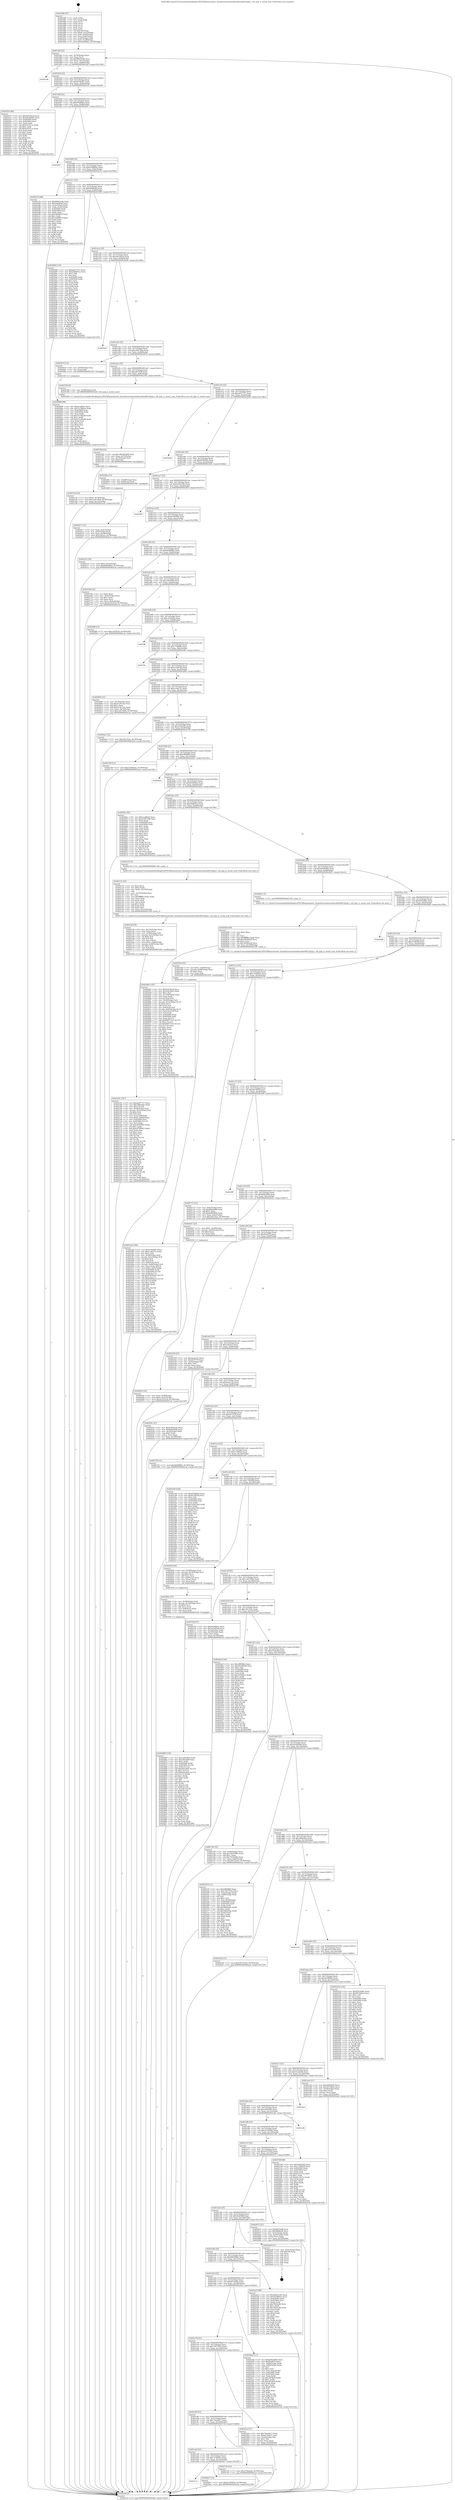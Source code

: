 digraph "0x401980" {
  label = "0x401980 (/mnt/c/Users/mathe/Desktop/tcc/POCII/binaries/extr_linuxdriversnetwirelessathwil6210p2p.c_wil_p2p_is_social_scan_Final-ollvm.out::main(0))"
  labelloc = "t"
  node[shape=record]

  Entry [label="",width=0.3,height=0.3,shape=circle,fillcolor=black,style=filled]
  "0x4019af" [label="{
     0x4019af [23]\l
     | [instrs]\l
     &nbsp;&nbsp;0x4019af \<+3\>: mov -0x78(%rbp),%eax\l
     &nbsp;&nbsp;0x4019b2 \<+2\>: mov %eax,%ecx\l
     &nbsp;&nbsp;0x4019b4 \<+6\>: sub $0x80852c60,%ecx\l
     &nbsp;&nbsp;0x4019ba \<+3\>: mov %eax,-0x7c(%rbp)\l
     &nbsp;&nbsp;0x4019bd \<+3\>: mov %ecx,-0x80(%rbp)\l
     &nbsp;&nbsp;0x4019c0 \<+6\>: je 0000000000402ca8 \<main+0x1328\>\l
  }"]
  "0x402ca8" [label="{
     0x402ca8\l
  }", style=dashed]
  "0x4019c6" [label="{
     0x4019c6 [25]\l
     | [instrs]\l
     &nbsp;&nbsp;0x4019c6 \<+5\>: jmp 00000000004019cb \<main+0x4b\>\l
     &nbsp;&nbsp;0x4019cb \<+3\>: mov -0x7c(%rbp),%eax\l
     &nbsp;&nbsp;0x4019ce \<+5\>: sub $0x8279ef27,%eax\l
     &nbsp;&nbsp;0x4019d3 \<+6\>: mov %eax,-0x84(%rbp)\l
     &nbsp;&nbsp;0x4019d9 \<+6\>: je 00000000004025c9 \<main+0xc49\>\l
  }"]
  Exit [label="",width=0.3,height=0.3,shape=circle,fillcolor=black,style=filled,peripheries=2]
  "0x4025c9" [label="{
     0x4025c9 [88]\l
     | [instrs]\l
     &nbsp;&nbsp;0x4025c9 \<+5\>: mov $0x9c618ac8,%eax\l
     &nbsp;&nbsp;0x4025ce \<+5\>: mov $0xd4e46dd3,%ecx\l
     &nbsp;&nbsp;0x4025d3 \<+7\>: mov 0x405060,%edx\l
     &nbsp;&nbsp;0x4025da \<+7\>: mov 0x405064,%esi\l
     &nbsp;&nbsp;0x4025e1 \<+2\>: mov %edx,%edi\l
     &nbsp;&nbsp;0x4025e3 \<+6\>: sub $0xf10351ca,%edi\l
     &nbsp;&nbsp;0x4025e9 \<+3\>: sub $0x1,%edi\l
     &nbsp;&nbsp;0x4025ec \<+6\>: add $0xf10351ca,%edi\l
     &nbsp;&nbsp;0x4025f2 \<+3\>: imul %edi,%edx\l
     &nbsp;&nbsp;0x4025f5 \<+3\>: and $0x1,%edx\l
     &nbsp;&nbsp;0x4025f8 \<+3\>: cmp $0x0,%edx\l
     &nbsp;&nbsp;0x4025fb \<+4\>: sete %r8b\l
     &nbsp;&nbsp;0x4025ff \<+3\>: cmp $0xa,%esi\l
     &nbsp;&nbsp;0x402602 \<+4\>: setl %r9b\l
     &nbsp;&nbsp;0x402606 \<+3\>: mov %r8b,%r10b\l
     &nbsp;&nbsp;0x402609 \<+3\>: and %r9b,%r10b\l
     &nbsp;&nbsp;0x40260c \<+3\>: xor %r9b,%r8b\l
     &nbsp;&nbsp;0x40260f \<+3\>: or %r8b,%r10b\l
     &nbsp;&nbsp;0x402612 \<+4\>: test $0x1,%r10b\l
     &nbsp;&nbsp;0x402616 \<+3\>: cmovne %ecx,%eax\l
     &nbsp;&nbsp;0x402619 \<+3\>: mov %eax,-0x78(%rbp)\l
     &nbsp;&nbsp;0x40261c \<+5\>: jmp 0000000000402caf \<main+0x132f\>\l
  }"]
  "0x4019df" [label="{
     0x4019df [25]\l
     | [instrs]\l
     &nbsp;&nbsp;0x4019df \<+5\>: jmp 00000000004019e4 \<main+0x64\>\l
     &nbsp;&nbsp;0x4019e4 \<+3\>: mov -0x7c(%rbp),%eax\l
     &nbsp;&nbsp;0x4019e7 \<+5\>: sub $0x876dfe63,%eax\l
     &nbsp;&nbsp;0x4019ec \<+6\>: mov %eax,-0x88(%rbp)\l
     &nbsp;&nbsp;0x4019f2 \<+6\>: je 0000000000402b97 \<main+0x1217\>\l
  }"]
  "0x401ec1" [label="{
     0x401ec1\l
  }", style=dashed]
  "0x402b97" [label="{
     0x402b97\l
  }", style=dashed]
  "0x4019f8" [label="{
     0x4019f8 [25]\l
     | [instrs]\l
     &nbsp;&nbsp;0x4019f8 \<+5\>: jmp 00000000004019fd \<main+0x7d\>\l
     &nbsp;&nbsp;0x4019fd \<+3\>: mov -0x7c(%rbp),%eax\l
     &nbsp;&nbsp;0x401a00 \<+5\>: sub $0x933880ee,%eax\l
     &nbsp;&nbsp;0x401a05 \<+6\>: mov %eax,-0x8c(%rbp)\l
     &nbsp;&nbsp;0x401a0b \<+6\>: je 0000000000402a7b \<main+0x10fb\>\l
  }"]
  "0x4029e7" [label="{
     0x4029e7 [12]\l
     | [instrs]\l
     &nbsp;&nbsp;0x4029e7 \<+7\>: movl $0xba785959,-0x78(%rbp)\l
     &nbsp;&nbsp;0x4029ee \<+5\>: jmp 0000000000402caf \<main+0x132f\>\l
  }"]
  "0x402a7b" [label="{
     0x402a7b [94]\l
     | [instrs]\l
     &nbsp;&nbsp;0x402a7b \<+5\>: mov $0x80852c60,%eax\l
     &nbsp;&nbsp;0x402a80 \<+5\>: mov $0x5fad83bf,%ecx\l
     &nbsp;&nbsp;0x402a85 \<+3\>: mov -0x3c(%rbp),%edx\l
     &nbsp;&nbsp;0x402a88 \<+3\>: mov %edx,-0x2c(%rbp)\l
     &nbsp;&nbsp;0x402a8b \<+7\>: mov 0x405060,%edx\l
     &nbsp;&nbsp;0x402a92 \<+7\>: mov 0x405064,%esi\l
     &nbsp;&nbsp;0x402a99 \<+2\>: mov %edx,%edi\l
     &nbsp;&nbsp;0x402a9b \<+6\>: sub $0x1648607f,%edi\l
     &nbsp;&nbsp;0x402aa1 \<+3\>: sub $0x1,%edi\l
     &nbsp;&nbsp;0x402aa4 \<+6\>: add $0x1648607f,%edi\l
     &nbsp;&nbsp;0x402aaa \<+3\>: imul %edi,%edx\l
     &nbsp;&nbsp;0x402aad \<+3\>: and $0x1,%edx\l
     &nbsp;&nbsp;0x402ab0 \<+3\>: cmp $0x0,%edx\l
     &nbsp;&nbsp;0x402ab3 \<+4\>: sete %r8b\l
     &nbsp;&nbsp;0x402ab7 \<+3\>: cmp $0xa,%esi\l
     &nbsp;&nbsp;0x402aba \<+4\>: setl %r9b\l
     &nbsp;&nbsp;0x402abe \<+3\>: mov %r8b,%r10b\l
     &nbsp;&nbsp;0x402ac1 \<+3\>: and %r9b,%r10b\l
     &nbsp;&nbsp;0x402ac4 \<+3\>: xor %r9b,%r8b\l
     &nbsp;&nbsp;0x402ac7 \<+3\>: or %r8b,%r10b\l
     &nbsp;&nbsp;0x402aca \<+4\>: test $0x1,%r10b\l
     &nbsp;&nbsp;0x402ace \<+3\>: cmovne %ecx,%eax\l
     &nbsp;&nbsp;0x402ad1 \<+3\>: mov %eax,-0x78(%rbp)\l
     &nbsp;&nbsp;0x402ad4 \<+5\>: jmp 0000000000402caf \<main+0x132f\>\l
  }"]
  "0x401a11" [label="{
     0x401a11 [25]\l
     | [instrs]\l
     &nbsp;&nbsp;0x401a11 \<+5\>: jmp 0000000000401a16 \<main+0x96\>\l
     &nbsp;&nbsp;0x401a16 \<+3\>: mov -0x7c(%rbp),%eax\l
     &nbsp;&nbsp;0x401a19 \<+5\>: sub $0x984ffa36,%eax\l
     &nbsp;&nbsp;0x401a1e \<+6\>: mov %eax,-0x90(%rbp)\l
     &nbsp;&nbsp;0x401a24 \<+6\>: je 0000000000402090 \<main+0x710\>\l
  }"]
  "0x402989" [label="{
     0x402989 [94]\l
     | [instrs]\l
     &nbsp;&nbsp;0x402989 \<+5\>: mov $0xe1a8624,%ecx\l
     &nbsp;&nbsp;0x40298e \<+5\>: mov $0x7a7986ce,%edx\l
     &nbsp;&nbsp;0x402993 \<+7\>: mov 0x405060,%esi\l
     &nbsp;&nbsp;0x40299a \<+8\>: mov 0x405064,%r8d\l
     &nbsp;&nbsp;0x4029a2 \<+3\>: mov %esi,%r9d\l
     &nbsp;&nbsp;0x4029a5 \<+7\>: sub $0x551482d9,%r9d\l
     &nbsp;&nbsp;0x4029ac \<+4\>: sub $0x1,%r9d\l
     &nbsp;&nbsp;0x4029b0 \<+7\>: add $0x551482d9,%r9d\l
     &nbsp;&nbsp;0x4029b7 \<+4\>: imul %r9d,%esi\l
     &nbsp;&nbsp;0x4029bb \<+3\>: and $0x1,%esi\l
     &nbsp;&nbsp;0x4029be \<+3\>: cmp $0x0,%esi\l
     &nbsp;&nbsp;0x4029c1 \<+4\>: sete %r10b\l
     &nbsp;&nbsp;0x4029c5 \<+4\>: cmp $0xa,%r8d\l
     &nbsp;&nbsp;0x4029c9 \<+4\>: setl %r11b\l
     &nbsp;&nbsp;0x4029cd \<+3\>: mov %r10b,%bl\l
     &nbsp;&nbsp;0x4029d0 \<+3\>: and %r11b,%bl\l
     &nbsp;&nbsp;0x4029d3 \<+3\>: xor %r11b,%r10b\l
     &nbsp;&nbsp;0x4029d6 \<+3\>: or %r10b,%bl\l
     &nbsp;&nbsp;0x4029d9 \<+3\>: test $0x1,%bl\l
     &nbsp;&nbsp;0x4029dc \<+3\>: cmovne %edx,%ecx\l
     &nbsp;&nbsp;0x4029df \<+3\>: mov %ecx,-0x78(%rbp)\l
     &nbsp;&nbsp;0x4029e2 \<+5\>: jmp 0000000000402caf \<main+0x132f\>\l
  }"]
  "0x402090" [label="{
     0x402090 [134]\l
     | [instrs]\l
     &nbsp;&nbsp;0x402090 \<+5\>: mov $0xaef37757,%eax\l
     &nbsp;&nbsp;0x402095 \<+5\>: mov $0xd3b805ca,%ecx\l
     &nbsp;&nbsp;0x40209a \<+2\>: mov $0x1,%dl\l
     &nbsp;&nbsp;0x40209c \<+2\>: xor %esi,%esi\l
     &nbsp;&nbsp;0x40209e \<+7\>: mov 0x405060,%edi\l
     &nbsp;&nbsp;0x4020a5 \<+8\>: mov 0x405064,%r8d\l
     &nbsp;&nbsp;0x4020ad \<+3\>: sub $0x1,%esi\l
     &nbsp;&nbsp;0x4020b0 \<+3\>: mov %edi,%r9d\l
     &nbsp;&nbsp;0x4020b3 \<+3\>: add %esi,%r9d\l
     &nbsp;&nbsp;0x4020b6 \<+4\>: imul %r9d,%edi\l
     &nbsp;&nbsp;0x4020ba \<+3\>: and $0x1,%edi\l
     &nbsp;&nbsp;0x4020bd \<+3\>: cmp $0x0,%edi\l
     &nbsp;&nbsp;0x4020c0 \<+4\>: sete %r10b\l
     &nbsp;&nbsp;0x4020c4 \<+4\>: cmp $0xa,%r8d\l
     &nbsp;&nbsp;0x4020c8 \<+4\>: setl %r11b\l
     &nbsp;&nbsp;0x4020cc \<+3\>: mov %r10b,%bl\l
     &nbsp;&nbsp;0x4020cf \<+3\>: xor $0xff,%bl\l
     &nbsp;&nbsp;0x4020d2 \<+3\>: mov %r11b,%r14b\l
     &nbsp;&nbsp;0x4020d5 \<+4\>: xor $0xff,%r14b\l
     &nbsp;&nbsp;0x4020d9 \<+3\>: xor $0x0,%dl\l
     &nbsp;&nbsp;0x4020dc \<+3\>: mov %bl,%r15b\l
     &nbsp;&nbsp;0x4020df \<+4\>: and $0x0,%r15b\l
     &nbsp;&nbsp;0x4020e3 \<+3\>: and %dl,%r10b\l
     &nbsp;&nbsp;0x4020e6 \<+3\>: mov %r14b,%r12b\l
     &nbsp;&nbsp;0x4020e9 \<+4\>: and $0x0,%r12b\l
     &nbsp;&nbsp;0x4020ed \<+3\>: and %dl,%r11b\l
     &nbsp;&nbsp;0x4020f0 \<+3\>: or %r10b,%r15b\l
     &nbsp;&nbsp;0x4020f3 \<+3\>: or %r11b,%r12b\l
     &nbsp;&nbsp;0x4020f6 \<+3\>: xor %r12b,%r15b\l
     &nbsp;&nbsp;0x4020f9 \<+3\>: or %r14b,%bl\l
     &nbsp;&nbsp;0x4020fc \<+3\>: xor $0xff,%bl\l
     &nbsp;&nbsp;0x4020ff \<+3\>: or $0x0,%dl\l
     &nbsp;&nbsp;0x402102 \<+2\>: and %dl,%bl\l
     &nbsp;&nbsp;0x402104 \<+3\>: or %bl,%r15b\l
     &nbsp;&nbsp;0x402107 \<+4\>: test $0x1,%r15b\l
     &nbsp;&nbsp;0x40210b \<+3\>: cmovne %ecx,%eax\l
     &nbsp;&nbsp;0x40210e \<+3\>: mov %eax,-0x78(%rbp)\l
     &nbsp;&nbsp;0x402111 \<+5\>: jmp 0000000000402caf \<main+0x132f\>\l
  }"]
  "0x401a2a" [label="{
     0x401a2a [25]\l
     | [instrs]\l
     &nbsp;&nbsp;0x401a2a \<+5\>: jmp 0000000000401a2f \<main+0xaf\>\l
     &nbsp;&nbsp;0x401a2f \<+3\>: mov -0x7c(%rbp),%eax\l
     &nbsp;&nbsp;0x401a32 \<+5\>: sub $0x9c618ac8,%eax\l
     &nbsp;&nbsp;0x401a37 \<+6\>: mov %eax,-0x94(%rbp)\l
     &nbsp;&nbsp;0x401a3d \<+6\>: je 0000000000402be8 \<main+0x1268\>\l
  }"]
  "0x402869" [label="{
     0x402869 [150]\l
     | [instrs]\l
     &nbsp;&nbsp;0x402869 \<+5\>: mov $0x5a003f40,%edx\l
     &nbsp;&nbsp;0x40286e \<+5\>: mov $0xc0fce606,%esi\l
     &nbsp;&nbsp;0x402873 \<+3\>: mov $0x1,%r8b\l
     &nbsp;&nbsp;0x402876 \<+8\>: mov 0x405060,%r9d\l
     &nbsp;&nbsp;0x40287e \<+8\>: mov 0x405064,%r10d\l
     &nbsp;&nbsp;0x402886 \<+3\>: mov %r9d,%r11d\l
     &nbsp;&nbsp;0x402889 \<+7\>: add $0x6d5e4fd1,%r11d\l
     &nbsp;&nbsp;0x402890 \<+4\>: sub $0x1,%r11d\l
     &nbsp;&nbsp;0x402894 \<+7\>: sub $0x6d5e4fd1,%r11d\l
     &nbsp;&nbsp;0x40289b \<+4\>: imul %r11d,%r9d\l
     &nbsp;&nbsp;0x40289f \<+4\>: and $0x1,%r9d\l
     &nbsp;&nbsp;0x4028a3 \<+4\>: cmp $0x0,%r9d\l
     &nbsp;&nbsp;0x4028a7 \<+3\>: sete %bl\l
     &nbsp;&nbsp;0x4028aa \<+4\>: cmp $0xa,%r10d\l
     &nbsp;&nbsp;0x4028ae \<+4\>: setl %r14b\l
     &nbsp;&nbsp;0x4028b2 \<+3\>: mov %bl,%r15b\l
     &nbsp;&nbsp;0x4028b5 \<+4\>: xor $0xff,%r15b\l
     &nbsp;&nbsp;0x4028b9 \<+3\>: mov %r14b,%r12b\l
     &nbsp;&nbsp;0x4028bc \<+4\>: xor $0xff,%r12b\l
     &nbsp;&nbsp;0x4028c0 \<+4\>: xor $0x0,%r8b\l
     &nbsp;&nbsp;0x4028c4 \<+3\>: mov %r15b,%r13b\l
     &nbsp;&nbsp;0x4028c7 \<+4\>: and $0x0,%r13b\l
     &nbsp;&nbsp;0x4028cb \<+3\>: and %r8b,%bl\l
     &nbsp;&nbsp;0x4028ce \<+3\>: mov %r12b,%al\l
     &nbsp;&nbsp;0x4028d1 \<+2\>: and $0x0,%al\l
     &nbsp;&nbsp;0x4028d3 \<+3\>: and %r8b,%r14b\l
     &nbsp;&nbsp;0x4028d6 \<+3\>: or %bl,%r13b\l
     &nbsp;&nbsp;0x4028d9 \<+3\>: or %r14b,%al\l
     &nbsp;&nbsp;0x4028dc \<+3\>: xor %al,%r13b\l
     &nbsp;&nbsp;0x4028df \<+3\>: or %r12b,%r15b\l
     &nbsp;&nbsp;0x4028e2 \<+4\>: xor $0xff,%r15b\l
     &nbsp;&nbsp;0x4028e6 \<+4\>: or $0x0,%r8b\l
     &nbsp;&nbsp;0x4028ea \<+3\>: and %r8b,%r15b\l
     &nbsp;&nbsp;0x4028ed \<+3\>: or %r15b,%r13b\l
     &nbsp;&nbsp;0x4028f0 \<+4\>: test $0x1,%r13b\l
     &nbsp;&nbsp;0x4028f4 \<+3\>: cmovne %esi,%edx\l
     &nbsp;&nbsp;0x4028f7 \<+3\>: mov %edx,-0x78(%rbp)\l
     &nbsp;&nbsp;0x4028fa \<+5\>: jmp 0000000000402caf \<main+0x132f\>\l
  }"]
  "0x402be8" [label="{
     0x402be8\l
  }", style=dashed]
  "0x401a43" [label="{
     0x401a43 [25]\l
     | [instrs]\l
     &nbsp;&nbsp;0x401a43 \<+5\>: jmp 0000000000401a48 \<main+0xc8\>\l
     &nbsp;&nbsp;0x401a48 \<+3\>: mov -0x7c(%rbp),%eax\l
     &nbsp;&nbsp;0x401a4b \<+5\>: sub $0xa3067246,%eax\l
     &nbsp;&nbsp;0x401a50 \<+6\>: mov %eax,-0x98(%rbp)\l
     &nbsp;&nbsp;0x401a56 \<+6\>: je 000000000040297d \<main+0xffd\>\l
  }"]
  "0x40284e" [label="{
     0x40284e [27]\l
     | [instrs]\l
     &nbsp;&nbsp;0x40284e \<+4\>: mov -0x58(%rbp),%rax\l
     &nbsp;&nbsp;0x402852 \<+4\>: movslq -0x74(%rbp),%rcx\l
     &nbsp;&nbsp;0x402856 \<+4\>: shl $0x4,%rcx\l
     &nbsp;&nbsp;0x40285a \<+3\>: add %rcx,%rax\l
     &nbsp;&nbsp;0x40285d \<+4\>: mov 0x8(%rax),%rax\l
     &nbsp;&nbsp;0x402861 \<+3\>: mov %rax,%rdi\l
     &nbsp;&nbsp;0x402864 \<+5\>: call 0000000000401030 \<free@plt\>\l
     | [calls]\l
     &nbsp;&nbsp;0x401030 \{1\} (unknown)\l
  }"]
  "0x40297d" [label="{
     0x40297d [12]\l
     | [instrs]\l
     &nbsp;&nbsp;0x40297d \<+4\>: mov -0x58(%rbp),%rax\l
     &nbsp;&nbsp;0x402981 \<+3\>: mov %rax,%rdi\l
     &nbsp;&nbsp;0x402984 \<+5\>: call 0000000000401030 \<free@plt\>\l
     | [calls]\l
     &nbsp;&nbsp;0x401030 \{1\} (unknown)\l
  }"]
  "0x401a5c" [label="{
     0x401a5c [25]\l
     | [instrs]\l
     &nbsp;&nbsp;0x401a5c \<+5\>: jmp 0000000000401a61 \<main+0xe1\>\l
     &nbsp;&nbsp;0x401a61 \<+3\>: mov -0x7c(%rbp),%eax\l
     &nbsp;&nbsp;0x401a64 \<+5\>: sub $0xa8070aff,%eax\l
     &nbsp;&nbsp;0x401a69 \<+6\>: mov %eax,-0x9c(%rbp)\l
     &nbsp;&nbsp;0x401a6f \<+6\>: je 0000000000402784 \<main+0xe04\>\l
  }"]
  "0x4027a4" [label="{
     0x4027a4 [25]\l
     | [instrs]\l
     &nbsp;&nbsp;0x4027a4 \<+7\>: movl $0x0,-0x74(%rbp)\l
     &nbsp;&nbsp;0x4027ab \<+7\>: movl $0x1ad73836,-0x78(%rbp)\l
     &nbsp;&nbsp;0x4027b2 \<+6\>: mov %eax,-0x15c(%rbp)\l
     &nbsp;&nbsp;0x4027b8 \<+5\>: jmp 0000000000402caf \<main+0x132f\>\l
  }"]
  "0x402784" [label="{
     0x402784 [9]\l
     | [instrs]\l
     &nbsp;&nbsp;0x402784 \<+4\>: mov -0x58(%rbp),%rdi\l
     &nbsp;&nbsp;0x402788 \<+5\>: call 0000000000401620 \<wil_p2p_is_social_scan\>\l
     | [calls]\l
     &nbsp;&nbsp;0x401620 \{1\} (/mnt/c/Users/mathe/Desktop/tcc/POCII/binaries/extr_linuxdriversnetwirelessathwil6210p2p.c_wil_p2p_is_social_scan_Final-ollvm.out::wil_p2p_is_social_scan)\l
  }"]
  "0x401a75" [label="{
     0x401a75 [25]\l
     | [instrs]\l
     &nbsp;&nbsp;0x401a75 \<+5\>: jmp 0000000000401a7a \<main+0xfa\>\l
     &nbsp;&nbsp;0x401a7a \<+3\>: mov -0x7c(%rbp),%eax\l
     &nbsp;&nbsp;0x401a7d \<+5\>: sub $0xaef37757,%eax\l
     &nbsp;&nbsp;0x401a82 \<+6\>: mov %eax,-0xa0(%rbp)\l
     &nbsp;&nbsp;0x401a88 \<+6\>: je 0000000000402b06 \<main+0x1186\>\l
  }"]
  "0x40278d" [label="{
     0x40278d [23]\l
     | [instrs]\l
     &nbsp;&nbsp;0x40278d \<+10\>: movabs $0x4030b6,%rdi\l
     &nbsp;&nbsp;0x402797 \<+3\>: mov %eax,-0x70(%rbp)\l
     &nbsp;&nbsp;0x40279a \<+3\>: mov -0x70(%rbp),%esi\l
     &nbsp;&nbsp;0x40279d \<+2\>: mov $0x0,%al\l
     &nbsp;&nbsp;0x40279f \<+5\>: call 0000000000401040 \<printf@plt\>\l
     | [calls]\l
     &nbsp;&nbsp;0x401040 \{1\} (unknown)\l
  }"]
  "0x402b06" [label="{
     0x402b06\l
  }", style=dashed]
  "0x401a8e" [label="{
     0x401a8e [25]\l
     | [instrs]\l
     &nbsp;&nbsp;0x401a8e \<+5\>: jmp 0000000000401a93 \<main+0x113\>\l
     &nbsp;&nbsp;0x401a93 \<+3\>: mov -0x7c(%rbp),%eax\l
     &nbsp;&nbsp;0x401a96 \<+5\>: sub $0xb0583fd5,%eax\l
     &nbsp;&nbsp;0x401a9b \<+6\>: mov %eax,-0xa4(%rbp)\l
     &nbsp;&nbsp;0x401aa1 \<+6\>: je 000000000040200a \<main+0x68a\>\l
  }"]
  "0x401ea8" [label="{
     0x401ea8 [25]\l
     | [instrs]\l
     &nbsp;&nbsp;0x401ea8 \<+5\>: jmp 0000000000401ead \<main+0x52d\>\l
     &nbsp;&nbsp;0x401ead \<+3\>: mov -0x7c(%rbp),%eax\l
     &nbsp;&nbsp;0x401eb0 \<+5\>: sub $0x7a7986ce,%eax\l
     &nbsp;&nbsp;0x401eb5 \<+6\>: mov %eax,-0x14c(%rbp)\l
     &nbsp;&nbsp;0x401ebb \<+6\>: je 00000000004029e7 \<main+0x1067\>\l
  }"]
  "0x40200a" [label="{
     0x40200a [13]\l
     | [instrs]\l
     &nbsp;&nbsp;0x40200a \<+4\>: mov -0x48(%rbp),%rax\l
     &nbsp;&nbsp;0x40200e \<+4\>: mov 0x8(%rax),%rdi\l
     &nbsp;&nbsp;0x402012 \<+5\>: call 0000000000401060 \<atoi@plt\>\l
     | [calls]\l
     &nbsp;&nbsp;0x401060 \{1\} (unknown)\l
  }"]
  "0x401aa7" [label="{
     0x401aa7 [25]\l
     | [instrs]\l
     &nbsp;&nbsp;0x401aa7 \<+5\>: jmp 0000000000401aac \<main+0x12c\>\l
     &nbsp;&nbsp;0x401aac \<+3\>: mov -0x7c(%rbp),%eax\l
     &nbsp;&nbsp;0x401aaf \<+5\>: sub $0xb160a540,%eax\l
     &nbsp;&nbsp;0x401ab4 \<+6\>: mov %eax,-0xa8(%rbp)\l
     &nbsp;&nbsp;0x401aba \<+6\>: je 00000000004029f3 \<main+0x1073\>\l
  }"]
  "0x402734" [label="{
     0x402734 [12]\l
     | [instrs]\l
     &nbsp;&nbsp;0x402734 \<+7\>: movl $0x27b4aae6,-0x78(%rbp)\l
     &nbsp;&nbsp;0x40273b \<+5\>: jmp 0000000000402caf \<main+0x132f\>\l
  }"]
  "0x4029f3" [label="{
     0x4029f3\l
  }", style=dashed]
  "0x401ac0" [label="{
     0x401ac0 [25]\l
     | [instrs]\l
     &nbsp;&nbsp;0x401ac0 \<+5\>: jmp 0000000000401ac5 \<main+0x145\>\l
     &nbsp;&nbsp;0x401ac5 \<+3\>: mov -0x7c(%rbp),%eax\l
     &nbsp;&nbsp;0x401ac8 \<+5\>: sub $0xba785959,%eax\l
     &nbsp;&nbsp;0x401acd \<+6\>: mov %eax,-0xac(%rbp)\l
     &nbsp;&nbsp;0x401ad3 \<+6\>: je 0000000000402a10 \<main+0x1090\>\l
  }"]
  "0x40264e" [label="{
     0x40264e [187]\l
     | [instrs]\l
     &nbsp;&nbsp;0x40264e \<+5\>: mov $0x9c618ac8,%ecx\l
     &nbsp;&nbsp;0x402653 \<+5\>: mov $0xcf2b2e65,%edx\l
     &nbsp;&nbsp;0x402658 \<+3\>: mov $0x1,%sil\l
     &nbsp;&nbsp;0x40265b \<+6\>: mov -0x158(%rbp),%edi\l
     &nbsp;&nbsp;0x402661 \<+3\>: imul %eax,%edi\l
     &nbsp;&nbsp;0x402664 \<+3\>: movslq %edi,%r8\l
     &nbsp;&nbsp;0x402667 \<+4\>: mov -0x58(%rbp),%r9\l
     &nbsp;&nbsp;0x40266b \<+4\>: movslq -0x5c(%rbp),%r10\l
     &nbsp;&nbsp;0x40266f \<+4\>: shl $0x4,%r10\l
     &nbsp;&nbsp;0x402673 \<+3\>: add %r10,%r9\l
     &nbsp;&nbsp;0x402676 \<+4\>: mov 0x8(%r9),%r9\l
     &nbsp;&nbsp;0x40267a \<+4\>: movslq -0x64(%rbp),%r10\l
     &nbsp;&nbsp;0x40267e \<+4\>: mov (%r9,%r10,8),%r9\l
     &nbsp;&nbsp;0x402682 \<+3\>: mov %r8,(%r9)\l
     &nbsp;&nbsp;0x402685 \<+7\>: mov 0x405060,%eax\l
     &nbsp;&nbsp;0x40268c \<+7\>: mov 0x405064,%edi\l
     &nbsp;&nbsp;0x402693 \<+3\>: mov %eax,%r11d\l
     &nbsp;&nbsp;0x402696 \<+7\>: add $0x9b8772e5,%r11d\l
     &nbsp;&nbsp;0x40269d \<+4\>: sub $0x1,%r11d\l
     &nbsp;&nbsp;0x4026a1 \<+7\>: sub $0x9b8772e5,%r11d\l
     &nbsp;&nbsp;0x4026a8 \<+4\>: imul %r11d,%eax\l
     &nbsp;&nbsp;0x4026ac \<+3\>: and $0x1,%eax\l
     &nbsp;&nbsp;0x4026af \<+3\>: cmp $0x0,%eax\l
     &nbsp;&nbsp;0x4026b2 \<+3\>: sete %bl\l
     &nbsp;&nbsp;0x4026b5 \<+3\>: cmp $0xa,%edi\l
     &nbsp;&nbsp;0x4026b8 \<+4\>: setl %r14b\l
     &nbsp;&nbsp;0x4026bc \<+3\>: mov %bl,%r15b\l
     &nbsp;&nbsp;0x4026bf \<+4\>: xor $0xff,%r15b\l
     &nbsp;&nbsp;0x4026c3 \<+3\>: mov %r14b,%r12b\l
     &nbsp;&nbsp;0x4026c6 \<+4\>: xor $0xff,%r12b\l
     &nbsp;&nbsp;0x4026ca \<+4\>: xor $0x1,%sil\l
     &nbsp;&nbsp;0x4026ce \<+3\>: mov %r15b,%r13b\l
     &nbsp;&nbsp;0x4026d1 \<+4\>: and $0xff,%r13b\l
     &nbsp;&nbsp;0x4026d5 \<+3\>: and %sil,%bl\l
     &nbsp;&nbsp;0x4026d8 \<+3\>: mov %r12b,%al\l
     &nbsp;&nbsp;0x4026db \<+2\>: and $0xff,%al\l
     &nbsp;&nbsp;0x4026dd \<+3\>: and %sil,%r14b\l
     &nbsp;&nbsp;0x4026e0 \<+3\>: or %bl,%r13b\l
     &nbsp;&nbsp;0x4026e3 \<+3\>: or %r14b,%al\l
     &nbsp;&nbsp;0x4026e6 \<+3\>: xor %al,%r13b\l
     &nbsp;&nbsp;0x4026e9 \<+3\>: or %r12b,%r15b\l
     &nbsp;&nbsp;0x4026ec \<+4\>: xor $0xff,%r15b\l
     &nbsp;&nbsp;0x4026f0 \<+4\>: or $0x1,%sil\l
     &nbsp;&nbsp;0x4026f4 \<+3\>: and %sil,%r15b\l
     &nbsp;&nbsp;0x4026f7 \<+3\>: or %r15b,%r13b\l
     &nbsp;&nbsp;0x4026fa \<+4\>: test $0x1,%r13b\l
     &nbsp;&nbsp;0x4026fe \<+3\>: cmovne %edx,%ecx\l
     &nbsp;&nbsp;0x402701 \<+3\>: mov %ecx,-0x78(%rbp)\l
     &nbsp;&nbsp;0x402704 \<+5\>: jmp 0000000000402caf \<main+0x132f\>\l
  }"]
  "0x402a10" [label="{
     0x402a10 [19]\l
     | [instrs]\l
     &nbsp;&nbsp;0x402a10 \<+7\>: movl $0x0,-0x3c(%rbp)\l
     &nbsp;&nbsp;0x402a17 \<+7\>: movl $0x688398b2,-0x78(%rbp)\l
     &nbsp;&nbsp;0x402a1e \<+5\>: jmp 0000000000402caf \<main+0x132f\>\l
  }"]
  "0x401ad9" [label="{
     0x401ad9 [25]\l
     | [instrs]\l
     &nbsp;&nbsp;0x401ad9 \<+5\>: jmp 0000000000401ade \<main+0x15e\>\l
     &nbsp;&nbsp;0x401ade \<+3\>: mov -0x7c(%rbp),%eax\l
     &nbsp;&nbsp;0x401ae1 \<+5\>: sub $0xbb46f882,%eax\l
     &nbsp;&nbsp;0x401ae6 \<+6\>: mov %eax,-0xb0(%rbp)\l
     &nbsp;&nbsp;0x401aec \<+6\>: je 000000000040276b \<main+0xdeb\>\l
  }"]
  "0x402626" [label="{
     0x402626 [40]\l
     | [instrs]\l
     &nbsp;&nbsp;0x402626 \<+5\>: mov $0x2,%ecx\l
     &nbsp;&nbsp;0x40262b \<+1\>: cltd\l
     &nbsp;&nbsp;0x40262c \<+2\>: idiv %ecx\l
     &nbsp;&nbsp;0x40262e \<+6\>: imul $0xfffffffe,%edx,%ecx\l
     &nbsp;&nbsp;0x402634 \<+6\>: add $0x3954b228,%ecx\l
     &nbsp;&nbsp;0x40263a \<+3\>: add $0x1,%ecx\l
     &nbsp;&nbsp;0x40263d \<+6\>: sub $0x3954b228,%ecx\l
     &nbsp;&nbsp;0x402643 \<+6\>: mov %ecx,-0x158(%rbp)\l
     &nbsp;&nbsp;0x402649 \<+5\>: call 0000000000401160 \<next_i\>\l
     | [calls]\l
     &nbsp;&nbsp;0x401160 \{1\} (/mnt/c/Users/mathe/Desktop/tcc/POCII/binaries/extr_linuxdriversnetwirelessathwil6210p2p.c_wil_p2p_is_social_scan_Final-ollvm.out::next_i)\l
  }"]
  "0x40276b" [label="{
     0x40276b [25]\l
     | [instrs]\l
     &nbsp;&nbsp;0x40276b \<+2\>: xor %eax,%eax\l
     &nbsp;&nbsp;0x40276d \<+3\>: mov -0x5c(%rbp),%ecx\l
     &nbsp;&nbsp;0x402770 \<+3\>: sub $0x1,%eax\l
     &nbsp;&nbsp;0x402773 \<+2\>: sub %eax,%ecx\l
     &nbsp;&nbsp;0x402775 \<+3\>: mov %ecx,-0x5c(%rbp)\l
     &nbsp;&nbsp;0x402778 \<+7\>: movl $0x5e55333d,-0x78(%rbp)\l
     &nbsp;&nbsp;0x40277f \<+5\>: jmp 0000000000402caf \<main+0x132f\>\l
  }"]
  "0x401af2" [label="{
     0x401af2 [25]\l
     | [instrs]\l
     &nbsp;&nbsp;0x401af2 \<+5\>: jmp 0000000000401af7 \<main+0x177\>\l
     &nbsp;&nbsp;0x401af7 \<+3\>: mov -0x7c(%rbp),%eax\l
     &nbsp;&nbsp;0x401afa \<+5\>: sub $0xc0fce606,%eax\l
     &nbsp;&nbsp;0x401aff \<+6\>: mov %eax,-0xb4(%rbp)\l
     &nbsp;&nbsp;0x401b05 \<+6\>: je 00000000004028ff \<main+0xf7f\>\l
  }"]
  "0x401e8f" [label="{
     0x401e8f [25]\l
     | [instrs]\l
     &nbsp;&nbsp;0x401e8f \<+5\>: jmp 0000000000401e94 \<main+0x514\>\l
     &nbsp;&nbsp;0x401e94 \<+3\>: mov -0x7c(%rbp),%eax\l
     &nbsp;&nbsp;0x401e97 \<+5\>: sub $0x73acdb17,%eax\l
     &nbsp;&nbsp;0x401e9c \<+6\>: mov %eax,-0x148(%rbp)\l
     &nbsp;&nbsp;0x401ea2 \<+6\>: je 0000000000402734 \<main+0xdb4\>\l
  }"]
  "0x4028ff" [label="{
     0x4028ff [12]\l
     | [instrs]\l
     &nbsp;&nbsp;0x4028ff \<+7\>: movl $0xcc03fe3d,-0x78(%rbp)\l
     &nbsp;&nbsp;0x402906 \<+5\>: jmp 0000000000402caf \<main+0x132f\>\l
  }"]
  "0x401b0b" [label="{
     0x401b0b [25]\l
     | [instrs]\l
     &nbsp;&nbsp;0x401b0b \<+5\>: jmp 0000000000401b10 \<main+0x190\>\l
     &nbsp;&nbsp;0x401b10 \<+3\>: mov -0x7c(%rbp),%eax\l
     &nbsp;&nbsp;0x401b13 \<+5\>: sub $0xc20a5f2a,%eax\l
     &nbsp;&nbsp;0x401b18 \<+6\>: mov %eax,-0xb8(%rbp)\l
     &nbsp;&nbsp;0x401b1e \<+6\>: je 0000000000401ffe \<main+0x67e\>\l
  }"]
  "0x4025ae" [label="{
     0x4025ae [27]\l
     | [instrs]\l
     &nbsp;&nbsp;0x4025ae \<+5\>: mov $0x73acdb17,%eax\l
     &nbsp;&nbsp;0x4025b3 \<+5\>: mov $0x8279ef27,%ecx\l
     &nbsp;&nbsp;0x4025b8 \<+3\>: mov -0x2d(%rbp),%dl\l
     &nbsp;&nbsp;0x4025bb \<+3\>: test $0x1,%dl\l
     &nbsp;&nbsp;0x4025be \<+3\>: cmovne %ecx,%eax\l
     &nbsp;&nbsp;0x4025c1 \<+3\>: mov %eax,-0x78(%rbp)\l
     &nbsp;&nbsp;0x4025c4 \<+5\>: jmp 0000000000402caf \<main+0x132f\>\l
  }"]
  "0x401ffe" [label="{
     0x401ffe\l
  }", style=dashed]
  "0x401b24" [label="{
     0x401b24 [25]\l
     | [instrs]\l
     &nbsp;&nbsp;0x401b24 \<+5\>: jmp 0000000000401b29 \<main+0x1a9\>\l
     &nbsp;&nbsp;0x401b29 \<+3\>: mov -0x7c(%rbp),%eax\l
     &nbsp;&nbsp;0x401b2c \<+5\>: sub $0xc77688fc,%eax\l
     &nbsp;&nbsp;0x401b31 \<+6\>: mov %eax,-0xbc(%rbp)\l
     &nbsp;&nbsp;0x401b37 \<+6\>: je 0000000000401f6c \<main+0x5ec\>\l
  }"]
  "0x4023eb" [label="{
     0x4023eb [184]\l
     | [instrs]\l
     &nbsp;&nbsp;0x4023eb \<+5\>: mov $0x876dfe63,%ecx\l
     &nbsp;&nbsp;0x4023f0 \<+5\>: mov $0xccc8a13c,%edx\l
     &nbsp;&nbsp;0x4023f5 \<+3\>: mov $0x1,%sil\l
     &nbsp;&nbsp;0x4023f8 \<+4\>: mov -0x58(%rbp),%rdi\l
     &nbsp;&nbsp;0x4023fc \<+4\>: movslq -0x5c(%rbp),%r8\l
     &nbsp;&nbsp;0x402400 \<+4\>: shl $0x4,%r8\l
     &nbsp;&nbsp;0x402404 \<+3\>: add %r8,%rdi\l
     &nbsp;&nbsp;0x402407 \<+4\>: mov 0x8(%rdi),%rdi\l
     &nbsp;&nbsp;0x40240b \<+4\>: movslq -0x64(%rbp),%r8\l
     &nbsp;&nbsp;0x40240f \<+4\>: mov %rax,(%rdi,%r8,8)\l
     &nbsp;&nbsp;0x402413 \<+7\>: movl $0x0,-0x6c(%rbp)\l
     &nbsp;&nbsp;0x40241a \<+8\>: mov 0x405060,%r9d\l
     &nbsp;&nbsp;0x402422 \<+8\>: mov 0x405064,%r10d\l
     &nbsp;&nbsp;0x40242a \<+3\>: mov %r9d,%r11d\l
     &nbsp;&nbsp;0x40242d \<+7\>: add $0x6595be43,%r11d\l
     &nbsp;&nbsp;0x402434 \<+4\>: sub $0x1,%r11d\l
     &nbsp;&nbsp;0x402438 \<+7\>: sub $0x6595be43,%r11d\l
     &nbsp;&nbsp;0x40243f \<+4\>: imul %r11d,%r9d\l
     &nbsp;&nbsp;0x402443 \<+4\>: and $0x1,%r9d\l
     &nbsp;&nbsp;0x402447 \<+4\>: cmp $0x0,%r9d\l
     &nbsp;&nbsp;0x40244b \<+3\>: sete %bl\l
     &nbsp;&nbsp;0x40244e \<+4\>: cmp $0xa,%r10d\l
     &nbsp;&nbsp;0x402452 \<+4\>: setl %r14b\l
     &nbsp;&nbsp;0x402456 \<+3\>: mov %bl,%r15b\l
     &nbsp;&nbsp;0x402459 \<+4\>: xor $0xff,%r15b\l
     &nbsp;&nbsp;0x40245d \<+3\>: mov %r14b,%r12b\l
     &nbsp;&nbsp;0x402460 \<+4\>: xor $0xff,%r12b\l
     &nbsp;&nbsp;0x402464 \<+4\>: xor $0x0,%sil\l
     &nbsp;&nbsp;0x402468 \<+3\>: mov %r15b,%r13b\l
     &nbsp;&nbsp;0x40246b \<+4\>: and $0x0,%r13b\l
     &nbsp;&nbsp;0x40246f \<+3\>: and %sil,%bl\l
     &nbsp;&nbsp;0x402472 \<+3\>: mov %r12b,%al\l
     &nbsp;&nbsp;0x402475 \<+2\>: and $0x0,%al\l
     &nbsp;&nbsp;0x402477 \<+3\>: and %sil,%r14b\l
     &nbsp;&nbsp;0x40247a \<+3\>: or %bl,%r13b\l
     &nbsp;&nbsp;0x40247d \<+3\>: or %r14b,%al\l
     &nbsp;&nbsp;0x402480 \<+3\>: xor %al,%r13b\l
     &nbsp;&nbsp;0x402483 \<+3\>: or %r12b,%r15b\l
     &nbsp;&nbsp;0x402486 \<+4\>: xor $0xff,%r15b\l
     &nbsp;&nbsp;0x40248a \<+4\>: or $0x0,%sil\l
     &nbsp;&nbsp;0x40248e \<+3\>: and %sil,%r15b\l
     &nbsp;&nbsp;0x402491 \<+3\>: or %r15b,%r13b\l
     &nbsp;&nbsp;0x402494 \<+4\>: test $0x1,%r13b\l
     &nbsp;&nbsp;0x402498 \<+3\>: cmovne %edx,%ecx\l
     &nbsp;&nbsp;0x40249b \<+3\>: mov %ecx,-0x78(%rbp)\l
     &nbsp;&nbsp;0x40249e \<+5\>: jmp 0000000000402caf \<main+0x132f\>\l
  }"]
  "0x401f6c" [label="{
     0x401f6c\l
  }", style=dashed]
  "0x401b3d" [label="{
     0x401b3d [25]\l
     | [instrs]\l
     &nbsp;&nbsp;0x401b3d \<+5\>: jmp 0000000000401b42 \<main+0x1c2\>\l
     &nbsp;&nbsp;0x401b42 \<+3\>: mov -0x7c(%rbp),%eax\l
     &nbsp;&nbsp;0x401b45 \<+5\>: sub $0xcc03fe3d,%eax\l
     &nbsp;&nbsp;0x401b4a \<+6\>: mov %eax,-0xc0(%rbp)\l
     &nbsp;&nbsp;0x401b50 \<+6\>: je 000000000040290b \<main+0xf8b\>\l
  }"]
  "0x401e76" [label="{
     0x401e76 [25]\l
     | [instrs]\l
     &nbsp;&nbsp;0x401e76 \<+5\>: jmp 0000000000401e7b \<main+0x4fb\>\l
     &nbsp;&nbsp;0x401e7b \<+3\>: mov -0x7c(%rbp),%eax\l
     &nbsp;&nbsp;0x401e7e \<+5\>: sub $0x73677b55,%eax\l
     &nbsp;&nbsp;0x401e83 \<+6\>: mov %eax,-0x144(%rbp)\l
     &nbsp;&nbsp;0x401e89 \<+6\>: je 00000000004025ae \<main+0xc2e\>\l
  }"]
  "0x40290b" [label="{
     0x40290b [31]\l
     | [instrs]\l
     &nbsp;&nbsp;0x40290b \<+3\>: mov -0x74(%rbp),%eax\l
     &nbsp;&nbsp;0x40290e \<+5\>: sub $0xd13dc12a,%eax\l
     &nbsp;&nbsp;0x402913 \<+3\>: add $0x1,%eax\l
     &nbsp;&nbsp;0x402916 \<+5\>: add $0xd13dc12a,%eax\l
     &nbsp;&nbsp;0x40291b \<+3\>: mov %eax,-0x74(%rbp)\l
     &nbsp;&nbsp;0x40291e \<+7\>: movl $0x1ad73836,-0x78(%rbp)\l
     &nbsp;&nbsp;0x402925 \<+5\>: jmp 0000000000402caf \<main+0x132f\>\l
  }"]
  "0x401b56" [label="{
     0x401b56 [25]\l
     | [instrs]\l
     &nbsp;&nbsp;0x401b56 \<+5\>: jmp 0000000000401b5b \<main+0x1db\>\l
     &nbsp;&nbsp;0x401b5b \<+3\>: mov -0x7c(%rbp),%eax\l
     &nbsp;&nbsp;0x401b5e \<+5\>: sub $0xccc8a13c,%eax\l
     &nbsp;&nbsp;0x401b63 \<+6\>: mov %eax,-0xc4(%rbp)\l
     &nbsp;&nbsp;0x401b69 \<+6\>: je 00000000004024a3 \<main+0xb23\>\l
  }"]
  "0x4022ba" [label="{
     0x4022ba [111]\l
     | [instrs]\l
     &nbsp;&nbsp;0x4022ba \<+5\>: mov $0xd541b89c,%eax\l
     &nbsp;&nbsp;0x4022bf \<+5\>: mov $0xff3a9f76,%ecx\l
     &nbsp;&nbsp;0x4022c4 \<+3\>: mov -0x64(%rbp),%edx\l
     &nbsp;&nbsp;0x4022c7 \<+3\>: cmp -0x60(%rbp),%edx\l
     &nbsp;&nbsp;0x4022ca \<+4\>: setl %sil\l
     &nbsp;&nbsp;0x4022ce \<+4\>: and $0x1,%sil\l
     &nbsp;&nbsp;0x4022d2 \<+4\>: mov %sil,-0x2e(%rbp)\l
     &nbsp;&nbsp;0x4022d6 \<+7\>: mov 0x405060,%edx\l
     &nbsp;&nbsp;0x4022dd \<+7\>: mov 0x405064,%edi\l
     &nbsp;&nbsp;0x4022e4 \<+3\>: mov %edx,%r8d\l
     &nbsp;&nbsp;0x4022e7 \<+7\>: sub $0x1ff7dfc8,%r8d\l
     &nbsp;&nbsp;0x4022ee \<+4\>: sub $0x1,%r8d\l
     &nbsp;&nbsp;0x4022f2 \<+7\>: add $0x1ff7dfc8,%r8d\l
     &nbsp;&nbsp;0x4022f9 \<+4\>: imul %r8d,%edx\l
     &nbsp;&nbsp;0x4022fd \<+3\>: and $0x1,%edx\l
     &nbsp;&nbsp;0x402300 \<+3\>: cmp $0x0,%edx\l
     &nbsp;&nbsp;0x402303 \<+4\>: sete %sil\l
     &nbsp;&nbsp;0x402307 \<+3\>: cmp $0xa,%edi\l
     &nbsp;&nbsp;0x40230a \<+4\>: setl %r9b\l
     &nbsp;&nbsp;0x40230e \<+3\>: mov %sil,%r10b\l
     &nbsp;&nbsp;0x402311 \<+3\>: and %r9b,%r10b\l
     &nbsp;&nbsp;0x402314 \<+3\>: xor %r9b,%sil\l
     &nbsp;&nbsp;0x402317 \<+3\>: or %sil,%r10b\l
     &nbsp;&nbsp;0x40231a \<+4\>: test $0x1,%r10b\l
     &nbsp;&nbsp;0x40231e \<+3\>: cmovne %ecx,%eax\l
     &nbsp;&nbsp;0x402321 \<+3\>: mov %eax,-0x78(%rbp)\l
     &nbsp;&nbsp;0x402324 \<+5\>: jmp 0000000000402caf \<main+0x132f\>\l
  }"]
  "0x4024a3" [label="{
     0x4024a3 [12]\l
     | [instrs]\l
     &nbsp;&nbsp;0x4024a3 \<+7\>: movl $0x1f4c7b2c,-0x78(%rbp)\l
     &nbsp;&nbsp;0x4024aa \<+5\>: jmp 0000000000402caf \<main+0x132f\>\l
  }"]
  "0x401b6f" [label="{
     0x401b6f [25]\l
     | [instrs]\l
     &nbsp;&nbsp;0x401b6f \<+5\>: jmp 0000000000401b74 \<main+0x1f4\>\l
     &nbsp;&nbsp;0x401b74 \<+3\>: mov -0x7c(%rbp),%eax\l
     &nbsp;&nbsp;0x401b77 \<+5\>: sub $0xcf2b2e65,%eax\l
     &nbsp;&nbsp;0x401b7c \<+6\>: mov %eax,-0xc8(%rbp)\l
     &nbsp;&nbsp;0x401b82 \<+6\>: je 0000000000402709 \<main+0xd89\>\l
  }"]
  "0x401e5d" [label="{
     0x401e5d [25]\l
     | [instrs]\l
     &nbsp;&nbsp;0x401e5d \<+5\>: jmp 0000000000401e62 \<main+0x4e2\>\l
     &nbsp;&nbsp;0x401e62 \<+3\>: mov -0x7c(%rbp),%eax\l
     &nbsp;&nbsp;0x401e65 \<+5\>: sub $0x6f71b4ba,%eax\l
     &nbsp;&nbsp;0x401e6a \<+6\>: mov %eax,-0x140(%rbp)\l
     &nbsp;&nbsp;0x401e70 \<+6\>: je 00000000004022ba \<main+0x93a\>\l
  }"]
  "0x402709" [label="{
     0x402709 [12]\l
     | [instrs]\l
     &nbsp;&nbsp;0x402709 \<+7\>: movl $0xe70d9ab3,-0x78(%rbp)\l
     &nbsp;&nbsp;0x402710 \<+5\>: jmp 0000000000402caf \<main+0x132f\>\l
  }"]
  "0x401b88" [label="{
     0x401b88 [25]\l
     | [instrs]\l
     &nbsp;&nbsp;0x401b88 \<+5\>: jmp 0000000000401b8d \<main+0x20d\>\l
     &nbsp;&nbsp;0x401b8d \<+3\>: mov -0x7c(%rbp),%eax\l
     &nbsp;&nbsp;0x401b90 \<+5\>: sub $0xcf969fb0,%eax\l
     &nbsp;&nbsp;0x401b95 \<+6\>: mov %eax,-0xcc(%rbp)\l
     &nbsp;&nbsp;0x401b9b \<+6\>: je 0000000000402bdc \<main+0x125c\>\l
  }"]
  "0x402a23" [label="{
     0x402a23 [88]\l
     | [instrs]\l
     &nbsp;&nbsp;0x402a23 \<+5\>: mov $0x80852c60,%eax\l
     &nbsp;&nbsp;0x402a28 \<+5\>: mov $0x933880ee,%ecx\l
     &nbsp;&nbsp;0x402a2d \<+7\>: mov 0x405060,%edx\l
     &nbsp;&nbsp;0x402a34 \<+7\>: mov 0x405064,%esi\l
     &nbsp;&nbsp;0x402a3b \<+2\>: mov %edx,%edi\l
     &nbsp;&nbsp;0x402a3d \<+6\>: sub $0x7fd3ac86,%edi\l
     &nbsp;&nbsp;0x402a43 \<+3\>: sub $0x1,%edi\l
     &nbsp;&nbsp;0x402a46 \<+6\>: add $0x7fd3ac86,%edi\l
     &nbsp;&nbsp;0x402a4c \<+3\>: imul %edi,%edx\l
     &nbsp;&nbsp;0x402a4f \<+3\>: and $0x1,%edx\l
     &nbsp;&nbsp;0x402a52 \<+3\>: cmp $0x0,%edx\l
     &nbsp;&nbsp;0x402a55 \<+4\>: sete %r8b\l
     &nbsp;&nbsp;0x402a59 \<+3\>: cmp $0xa,%esi\l
     &nbsp;&nbsp;0x402a5c \<+4\>: setl %r9b\l
     &nbsp;&nbsp;0x402a60 \<+3\>: mov %r8b,%r10b\l
     &nbsp;&nbsp;0x402a63 \<+3\>: and %r9b,%r10b\l
     &nbsp;&nbsp;0x402a66 \<+3\>: xor %r9b,%r8b\l
     &nbsp;&nbsp;0x402a69 \<+3\>: or %r8b,%r10b\l
     &nbsp;&nbsp;0x402a6c \<+4\>: test $0x1,%r10b\l
     &nbsp;&nbsp;0x402a70 \<+3\>: cmovne %ecx,%eax\l
     &nbsp;&nbsp;0x402a73 \<+3\>: mov %eax,-0x78(%rbp)\l
     &nbsp;&nbsp;0x402a76 \<+5\>: jmp 0000000000402caf \<main+0x132f\>\l
  }"]
  "0x402bdc" [label="{
     0x402bdc\l
  }", style=dashed]
  "0x401ba1" [label="{
     0x401ba1 [25]\l
     | [instrs]\l
     &nbsp;&nbsp;0x401ba1 \<+5\>: jmp 0000000000401ba6 \<main+0x226\>\l
     &nbsp;&nbsp;0x401ba6 \<+3\>: mov -0x7c(%rbp),%eax\l
     &nbsp;&nbsp;0x401ba9 \<+5\>: sub $0xd02984ce,%eax\l
     &nbsp;&nbsp;0x401bae \<+6\>: mov %eax,-0xd0(%rbp)\l
     &nbsp;&nbsp;0x401bb4 \<+6\>: je 000000000040292a \<main+0xfaa\>\l
  }"]
  "0x401e44" [label="{
     0x401e44 [25]\l
     | [instrs]\l
     &nbsp;&nbsp;0x401e44 \<+5\>: jmp 0000000000401e49 \<main+0x4c9\>\l
     &nbsp;&nbsp;0x401e49 \<+3\>: mov -0x7c(%rbp),%eax\l
     &nbsp;&nbsp;0x401e4c \<+5\>: sub $0x688398b2,%eax\l
     &nbsp;&nbsp;0x401e51 \<+6\>: mov %eax,-0x13c(%rbp)\l
     &nbsp;&nbsp;0x401e57 \<+6\>: je 0000000000402a23 \<main+0x10a3\>\l
  }"]
  "0x40292a" [label="{
     0x40292a [83]\l
     | [instrs]\l
     &nbsp;&nbsp;0x40292a \<+5\>: mov $0xe1a8624,%eax\l
     &nbsp;&nbsp;0x40292f \<+5\>: mov $0xa3067246,%ecx\l
     &nbsp;&nbsp;0x402934 \<+2\>: xor %edx,%edx\l
     &nbsp;&nbsp;0x402936 \<+7\>: mov 0x405060,%esi\l
     &nbsp;&nbsp;0x40293d \<+7\>: mov 0x405064,%edi\l
     &nbsp;&nbsp;0x402944 \<+3\>: sub $0x1,%edx\l
     &nbsp;&nbsp;0x402947 \<+3\>: mov %esi,%r8d\l
     &nbsp;&nbsp;0x40294a \<+3\>: add %edx,%r8d\l
     &nbsp;&nbsp;0x40294d \<+4\>: imul %r8d,%esi\l
     &nbsp;&nbsp;0x402951 \<+3\>: and $0x1,%esi\l
     &nbsp;&nbsp;0x402954 \<+3\>: cmp $0x0,%esi\l
     &nbsp;&nbsp;0x402957 \<+4\>: sete %r9b\l
     &nbsp;&nbsp;0x40295b \<+3\>: cmp $0xa,%edi\l
     &nbsp;&nbsp;0x40295e \<+4\>: setl %r10b\l
     &nbsp;&nbsp;0x402962 \<+3\>: mov %r9b,%r11b\l
     &nbsp;&nbsp;0x402965 \<+3\>: and %r10b,%r11b\l
     &nbsp;&nbsp;0x402968 \<+3\>: xor %r10b,%r9b\l
     &nbsp;&nbsp;0x40296b \<+3\>: or %r9b,%r11b\l
     &nbsp;&nbsp;0x40296e \<+4\>: test $0x1,%r11b\l
     &nbsp;&nbsp;0x402972 \<+3\>: cmovne %ecx,%eax\l
     &nbsp;&nbsp;0x402975 \<+3\>: mov %eax,-0x78(%rbp)\l
     &nbsp;&nbsp;0x402978 \<+5\>: jmp 0000000000402caf \<main+0x132f\>\l
  }"]
  "0x401bba" [label="{
     0x401bba [25]\l
     | [instrs]\l
     &nbsp;&nbsp;0x401bba \<+5\>: jmp 0000000000401bbf \<main+0x23f\>\l
     &nbsp;&nbsp;0x401bbf \<+3\>: mov -0x7c(%rbp),%eax\l
     &nbsp;&nbsp;0x401bc2 \<+5\>: sub $0xd3b805ca,%eax\l
     &nbsp;&nbsp;0x401bc7 \<+6\>: mov %eax,-0xd4(%rbp)\l
     &nbsp;&nbsp;0x401bcd \<+6\>: je 0000000000402116 \<main+0x796\>\l
  }"]
  "0x402ad9" [label="{
     0x402ad9 [21]\l
     | [instrs]\l
     &nbsp;&nbsp;0x402ad9 \<+3\>: mov -0x2c(%rbp),%eax\l
     &nbsp;&nbsp;0x402adc \<+7\>: add $0x148,%rsp\l
     &nbsp;&nbsp;0x402ae3 \<+1\>: pop %rbx\l
     &nbsp;&nbsp;0x402ae4 \<+2\>: pop %r12\l
     &nbsp;&nbsp;0x402ae6 \<+2\>: pop %r13\l
     &nbsp;&nbsp;0x402ae8 \<+2\>: pop %r14\l
     &nbsp;&nbsp;0x402aea \<+2\>: pop %r15\l
     &nbsp;&nbsp;0x402aec \<+1\>: pop %rbp\l
     &nbsp;&nbsp;0x402aed \<+1\>: ret\l
  }"]
  "0x402116" [label="{
     0x402116 [5]\l
     | [instrs]\l
     &nbsp;&nbsp;0x402116 \<+5\>: call 0000000000401160 \<next_i\>\l
     | [calls]\l
     &nbsp;&nbsp;0x401160 \{1\} (/mnt/c/Users/mathe/Desktop/tcc/POCII/binaries/extr_linuxdriversnetwirelessathwil6210p2p.c_wil_p2p_is_social_scan_Final-ollvm.out::next_i)\l
  }"]
  "0x401bd3" [label="{
     0x401bd3 [25]\l
     | [instrs]\l
     &nbsp;&nbsp;0x401bd3 \<+5\>: jmp 0000000000401bd8 \<main+0x258\>\l
     &nbsp;&nbsp;0x401bd8 \<+3\>: mov -0x7c(%rbp),%eax\l
     &nbsp;&nbsp;0x401bdb \<+5\>: sub $0xd4e46dd3,%eax\l
     &nbsp;&nbsp;0x401be0 \<+6\>: mov %eax,-0xd8(%rbp)\l
     &nbsp;&nbsp;0x401be6 \<+6\>: je 0000000000402621 \<main+0xca1\>\l
  }"]
  "0x402181" [label="{
     0x402181 [167]\l
     | [instrs]\l
     &nbsp;&nbsp;0x402181 \<+5\>: mov $0xaef37757,%ecx\l
     &nbsp;&nbsp;0x402186 \<+5\>: mov $0x2f8ba44e,%edx\l
     &nbsp;&nbsp;0x40218b \<+3\>: mov $0x1,%r10b\l
     &nbsp;&nbsp;0x40218e \<+4\>: mov -0x58(%rbp),%rdi\l
     &nbsp;&nbsp;0x402192 \<+4\>: movslq -0x5c(%rbp),%r8\l
     &nbsp;&nbsp;0x402196 \<+4\>: shl $0x4,%r8\l
     &nbsp;&nbsp;0x40219a \<+3\>: add %r8,%rdi\l
     &nbsp;&nbsp;0x40219d \<+4\>: mov %rax,0x8(%rdi)\l
     &nbsp;&nbsp;0x4021a1 \<+7\>: movl $0x0,-0x64(%rbp)\l
     &nbsp;&nbsp;0x4021a8 \<+7\>: mov 0x405060,%esi\l
     &nbsp;&nbsp;0x4021af \<+8\>: mov 0x405064,%r11d\l
     &nbsp;&nbsp;0x4021b7 \<+2\>: mov %esi,%ebx\l
     &nbsp;&nbsp;0x4021b9 \<+6\>: sub $0xc878d643,%ebx\l
     &nbsp;&nbsp;0x4021bf \<+3\>: sub $0x1,%ebx\l
     &nbsp;&nbsp;0x4021c2 \<+6\>: add $0xc878d643,%ebx\l
     &nbsp;&nbsp;0x4021c8 \<+3\>: imul %ebx,%esi\l
     &nbsp;&nbsp;0x4021cb \<+3\>: and $0x1,%esi\l
     &nbsp;&nbsp;0x4021ce \<+3\>: cmp $0x0,%esi\l
     &nbsp;&nbsp;0x4021d1 \<+4\>: sete %r14b\l
     &nbsp;&nbsp;0x4021d5 \<+4\>: cmp $0xa,%r11d\l
     &nbsp;&nbsp;0x4021d9 \<+4\>: setl %r15b\l
     &nbsp;&nbsp;0x4021dd \<+3\>: mov %r14b,%r12b\l
     &nbsp;&nbsp;0x4021e0 \<+4\>: xor $0xff,%r12b\l
     &nbsp;&nbsp;0x4021e4 \<+3\>: mov %r15b,%r13b\l
     &nbsp;&nbsp;0x4021e7 \<+4\>: xor $0xff,%r13b\l
     &nbsp;&nbsp;0x4021eb \<+4\>: xor $0x0,%r10b\l
     &nbsp;&nbsp;0x4021ef \<+3\>: mov %r12b,%al\l
     &nbsp;&nbsp;0x4021f2 \<+2\>: and $0x0,%al\l
     &nbsp;&nbsp;0x4021f4 \<+3\>: and %r10b,%r14b\l
     &nbsp;&nbsp;0x4021f7 \<+3\>: mov %r13b,%sil\l
     &nbsp;&nbsp;0x4021fa \<+4\>: and $0x0,%sil\l
     &nbsp;&nbsp;0x4021fe \<+3\>: and %r10b,%r15b\l
     &nbsp;&nbsp;0x402201 \<+3\>: or %r14b,%al\l
     &nbsp;&nbsp;0x402204 \<+3\>: or %r15b,%sil\l
     &nbsp;&nbsp;0x402207 \<+3\>: xor %sil,%al\l
     &nbsp;&nbsp;0x40220a \<+3\>: or %r13b,%r12b\l
     &nbsp;&nbsp;0x40220d \<+4\>: xor $0xff,%r12b\l
     &nbsp;&nbsp;0x402211 \<+4\>: or $0x0,%r10b\l
     &nbsp;&nbsp;0x402215 \<+3\>: and %r10b,%r12b\l
     &nbsp;&nbsp;0x402218 \<+3\>: or %r12b,%al\l
     &nbsp;&nbsp;0x40221b \<+2\>: test $0x1,%al\l
     &nbsp;&nbsp;0x40221d \<+3\>: cmovne %edx,%ecx\l
     &nbsp;&nbsp;0x402220 \<+3\>: mov %ecx,-0x78(%rbp)\l
     &nbsp;&nbsp;0x402223 \<+5\>: jmp 0000000000402caf \<main+0x132f\>\l
  }"]
  "0x402621" [label="{
     0x402621 [5]\l
     | [instrs]\l
     &nbsp;&nbsp;0x402621 \<+5\>: call 0000000000401160 \<next_i\>\l
     | [calls]\l
     &nbsp;&nbsp;0x401160 \{1\} (/mnt/c/Users/mathe/Desktop/tcc/POCII/binaries/extr_linuxdriversnetwirelessathwil6210p2p.c_wil_p2p_is_social_scan_Final-ollvm.out::next_i)\l
  }"]
  "0x401bec" [label="{
     0x401bec [25]\l
     | [instrs]\l
     &nbsp;&nbsp;0x401bec \<+5\>: jmp 0000000000401bf1 \<main+0x271\>\l
     &nbsp;&nbsp;0x401bf1 \<+3\>: mov -0x7c(%rbp),%eax\l
     &nbsp;&nbsp;0x401bf4 \<+5\>: sub $0xd541b89c,%eax\l
     &nbsp;&nbsp;0x401bf9 \<+6\>: mov %eax,-0xdc(%rbp)\l
     &nbsp;&nbsp;0x401bff \<+6\>: je 0000000000402b8b \<main+0x120b\>\l
  }"]
  "0x40214f" [label="{
     0x40214f [50]\l
     | [instrs]\l
     &nbsp;&nbsp;0x40214f \<+6\>: mov -0x154(%rbp),%ecx\l
     &nbsp;&nbsp;0x402155 \<+3\>: imul %eax,%ecx\l
     &nbsp;&nbsp;0x402158 \<+4\>: mov -0x58(%rbp),%r8\l
     &nbsp;&nbsp;0x40215c \<+4\>: movslq -0x5c(%rbp),%r9\l
     &nbsp;&nbsp;0x402160 \<+4\>: shl $0x4,%r9\l
     &nbsp;&nbsp;0x402164 \<+3\>: add %r9,%r8\l
     &nbsp;&nbsp;0x402167 \<+3\>: mov %ecx,(%r8)\l
     &nbsp;&nbsp;0x40216a \<+7\>: movl $0x1,-0x60(%rbp)\l
     &nbsp;&nbsp;0x402171 \<+4\>: movslq -0x60(%rbp),%r8\l
     &nbsp;&nbsp;0x402175 \<+4\>: shl $0x3,%r8\l
     &nbsp;&nbsp;0x402179 \<+3\>: mov %r8,%rdi\l
     &nbsp;&nbsp;0x40217c \<+5\>: call 0000000000401050 \<malloc@plt\>\l
     | [calls]\l
     &nbsp;&nbsp;0x401050 \{1\} (unknown)\l
  }"]
  "0x402b8b" [label="{
     0x402b8b\l
  }", style=dashed]
  "0x401c05" [label="{
     0x401c05 [25]\l
     | [instrs]\l
     &nbsp;&nbsp;0x401c05 \<+5\>: jmp 0000000000401c0a \<main+0x28a\>\l
     &nbsp;&nbsp;0x401c0a \<+3\>: mov -0x7c(%rbp),%eax\l
     &nbsp;&nbsp;0x401c0d \<+5\>: sub $0xd72f424f,%eax\l
     &nbsp;&nbsp;0x401c12 \<+6\>: mov %eax,-0xe0(%rbp)\l
     &nbsp;&nbsp;0x401c18 \<+6\>: je 00000000004023d4 \<main+0xa54\>\l
  }"]
  "0x40211b" [label="{
     0x40211b [52]\l
     | [instrs]\l
     &nbsp;&nbsp;0x40211b \<+2\>: xor %ecx,%ecx\l
     &nbsp;&nbsp;0x40211d \<+5\>: mov $0x2,%edx\l
     &nbsp;&nbsp;0x402122 \<+6\>: mov %edx,-0x150(%rbp)\l
     &nbsp;&nbsp;0x402128 \<+1\>: cltd\l
     &nbsp;&nbsp;0x402129 \<+6\>: mov -0x150(%rbp),%esi\l
     &nbsp;&nbsp;0x40212f \<+2\>: idiv %esi\l
     &nbsp;&nbsp;0x402131 \<+6\>: imul $0xfffffffe,%edx,%edx\l
     &nbsp;&nbsp;0x402137 \<+2\>: mov %ecx,%edi\l
     &nbsp;&nbsp;0x402139 \<+2\>: sub %edx,%edi\l
     &nbsp;&nbsp;0x40213b \<+2\>: mov %ecx,%edx\l
     &nbsp;&nbsp;0x40213d \<+3\>: sub $0x1,%edx\l
     &nbsp;&nbsp;0x402140 \<+2\>: add %edx,%edi\l
     &nbsp;&nbsp;0x402142 \<+2\>: sub %edi,%ecx\l
     &nbsp;&nbsp;0x402144 \<+6\>: mov %ecx,-0x154(%rbp)\l
     &nbsp;&nbsp;0x40214a \<+5\>: call 0000000000401160 \<next_i\>\l
     | [calls]\l
     &nbsp;&nbsp;0x401160 \{1\} (/mnt/c/Users/mathe/Desktop/tcc/POCII/binaries/extr_linuxdriversnetwirelessathwil6210p2p.c_wil_p2p_is_social_scan_Final-ollvm.out::next_i)\l
  }"]
  "0x4023d4" [label="{
     0x4023d4 [23]\l
     | [instrs]\l
     &nbsp;&nbsp;0x4023d4 \<+7\>: movl $0x1,-0x68(%rbp)\l
     &nbsp;&nbsp;0x4023db \<+4\>: movslq -0x68(%rbp),%rax\l
     &nbsp;&nbsp;0x4023df \<+4\>: shl $0x3,%rax\l
     &nbsp;&nbsp;0x4023e3 \<+3\>: mov %rax,%rdi\l
     &nbsp;&nbsp;0x4023e6 \<+5\>: call 0000000000401050 \<malloc@plt\>\l
     | [calls]\l
     &nbsp;&nbsp;0x401050 \{1\} (unknown)\l
  }"]
  "0x401c1e" [label="{
     0x401c1e [25]\l
     | [instrs]\l
     &nbsp;&nbsp;0x401c1e \<+5\>: jmp 0000000000401c23 \<main+0x2a3\>\l
     &nbsp;&nbsp;0x401c23 \<+3\>: mov -0x7c(%rbp),%eax\l
     &nbsp;&nbsp;0x401c26 \<+5\>: sub $0xe70d9ab3,%eax\l
     &nbsp;&nbsp;0x401c2b \<+6\>: mov %eax,-0xe4(%rbp)\l
     &nbsp;&nbsp;0x401c31 \<+6\>: je 0000000000402715 \<main+0xd95\>\l
  }"]
  "0x401e2b" [label="{
     0x401e2b [25]\l
     | [instrs]\l
     &nbsp;&nbsp;0x401e2b \<+5\>: jmp 0000000000401e30 \<main+0x4b0\>\l
     &nbsp;&nbsp;0x401e30 \<+3\>: mov -0x7c(%rbp),%eax\l
     &nbsp;&nbsp;0x401e33 \<+5\>: sub $0x5fad83bf,%eax\l
     &nbsp;&nbsp;0x401e38 \<+6\>: mov %eax,-0x138(%rbp)\l
     &nbsp;&nbsp;0x401e3e \<+6\>: je 0000000000402ad9 \<main+0x1159\>\l
  }"]
  "0x402715" [label="{
     0x402715 [31]\l
     | [instrs]\l
     &nbsp;&nbsp;0x402715 \<+3\>: mov -0x6c(%rbp),%eax\l
     &nbsp;&nbsp;0x402718 \<+5\>: sub $0xbfd02689,%eax\l
     &nbsp;&nbsp;0x40271d \<+3\>: add $0x1,%eax\l
     &nbsp;&nbsp;0x402720 \<+5\>: add $0xbfd02689,%eax\l
     &nbsp;&nbsp;0x402725 \<+3\>: mov %eax,-0x6c(%rbp)\l
     &nbsp;&nbsp;0x402728 \<+7\>: movl $0x1f4c7b2c,-0x78(%rbp)\l
     &nbsp;&nbsp;0x40272f \<+5\>: jmp 0000000000402caf \<main+0x132f\>\l
  }"]
  "0x401c37" [label="{
     0x401c37 [25]\l
     | [instrs]\l
     &nbsp;&nbsp;0x401c37 \<+5\>: jmp 0000000000401c3c \<main+0x2bc\>\l
     &nbsp;&nbsp;0x401c3c \<+3\>: mov -0x7c(%rbp),%eax\l
     &nbsp;&nbsp;0x401c3f \<+5\>: sub $0xf4e7895f,%eax\l
     &nbsp;&nbsp;0x401c44 \<+6\>: mov %eax,-0xe8(%rbp)\l
     &nbsp;&nbsp;0x401c4a \<+6\>: je 00000000004029ff \<main+0x107f\>\l
  }"]
  "0x402075" [label="{
     0x402075 [27]\l
     | [instrs]\l
     &nbsp;&nbsp;0x402075 \<+5\>: mov $0xa8070aff,%eax\l
     &nbsp;&nbsp;0x40207a \<+5\>: mov $0x984ffa36,%ecx\l
     &nbsp;&nbsp;0x40207f \<+3\>: mov -0x5c(%rbp),%edx\l
     &nbsp;&nbsp;0x402082 \<+3\>: cmp -0x50(%rbp),%edx\l
     &nbsp;&nbsp;0x402085 \<+3\>: cmovl %ecx,%eax\l
     &nbsp;&nbsp;0x402088 \<+3\>: mov %eax,-0x78(%rbp)\l
     &nbsp;&nbsp;0x40208b \<+5\>: jmp 0000000000402caf \<main+0x132f\>\l
  }"]
  "0x4029ff" [label="{
     0x4029ff\l
  }", style=dashed]
  "0x401c50" [label="{
     0x401c50 [25]\l
     | [instrs]\l
     &nbsp;&nbsp;0x401c50 \<+5\>: jmp 0000000000401c55 \<main+0x2d5\>\l
     &nbsp;&nbsp;0x401c55 \<+3\>: mov -0x7c(%rbp),%eax\l
     &nbsp;&nbsp;0x401c58 \<+5\>: sub $0xfbbb3b98,%eax\l
     &nbsp;&nbsp;0x401c5d \<+6\>: mov %eax,-0xec(%rbp)\l
     &nbsp;&nbsp;0x401c63 \<+6\>: je 0000000000402047 \<main+0x6c7\>\l
  }"]
  "0x401e12" [label="{
     0x401e12 [25]\l
     | [instrs]\l
     &nbsp;&nbsp;0x401e12 \<+5\>: jmp 0000000000401e17 \<main+0x497\>\l
     &nbsp;&nbsp;0x401e17 \<+3\>: mov -0x7c(%rbp),%eax\l
     &nbsp;&nbsp;0x401e1a \<+5\>: sub $0x5e55333d,%eax\l
     &nbsp;&nbsp;0x401e1f \<+6\>: mov %eax,-0x134(%rbp)\l
     &nbsp;&nbsp;0x401e25 \<+6\>: je 0000000000402075 \<main+0x6f5\>\l
  }"]
  "0x402047" [label="{
     0x402047 [23]\l
     | [instrs]\l
     &nbsp;&nbsp;0x402047 \<+7\>: movl $0x1,-0x50(%rbp)\l
     &nbsp;&nbsp;0x40204e \<+4\>: movslq -0x50(%rbp),%rax\l
     &nbsp;&nbsp;0x402052 \<+4\>: shl $0x4,%rax\l
     &nbsp;&nbsp;0x402056 \<+3\>: mov %rax,%rdi\l
     &nbsp;&nbsp;0x402059 \<+5\>: call 0000000000401050 \<malloc@plt\>\l
     | [calls]\l
     &nbsp;&nbsp;0x401050 \{1\} (unknown)\l
  }"]
  "0x401c69" [label="{
     0x401c69 [25]\l
     | [instrs]\l
     &nbsp;&nbsp;0x401c69 \<+5\>: jmp 0000000000401c6e \<main+0x2ee\>\l
     &nbsp;&nbsp;0x401c6e \<+3\>: mov -0x7c(%rbp),%eax\l
     &nbsp;&nbsp;0x401c71 \<+5\>: sub $0xff3a9f76,%eax\l
     &nbsp;&nbsp;0x401c76 \<+6\>: mov %eax,-0xf0(%rbp)\l
     &nbsp;&nbsp;0x401c7c \<+6\>: je 0000000000402329 \<main+0x9a9\>\l
  }"]
  "0x4027d8" [label="{
     0x4027d8 [88]\l
     | [instrs]\l
     &nbsp;&nbsp;0x4027d8 \<+5\>: mov $0x5a003f40,%eax\l
     &nbsp;&nbsp;0x4027dd \<+5\>: mov $0x1798562f,%ecx\l
     &nbsp;&nbsp;0x4027e2 \<+7\>: mov 0x405060,%edx\l
     &nbsp;&nbsp;0x4027e9 \<+7\>: mov 0x405064,%esi\l
     &nbsp;&nbsp;0x4027f0 \<+2\>: mov %edx,%edi\l
     &nbsp;&nbsp;0x4027f2 \<+6\>: add $0xd1e3a71a,%edi\l
     &nbsp;&nbsp;0x4027f8 \<+3\>: sub $0x1,%edi\l
     &nbsp;&nbsp;0x4027fb \<+6\>: sub $0xd1e3a71a,%edi\l
     &nbsp;&nbsp;0x402801 \<+3\>: imul %edi,%edx\l
     &nbsp;&nbsp;0x402804 \<+3\>: and $0x1,%edx\l
     &nbsp;&nbsp;0x402807 \<+3\>: cmp $0x0,%edx\l
     &nbsp;&nbsp;0x40280a \<+4\>: sete %r8b\l
     &nbsp;&nbsp;0x40280e \<+3\>: cmp $0xa,%esi\l
     &nbsp;&nbsp;0x402811 \<+4\>: setl %r9b\l
     &nbsp;&nbsp;0x402815 \<+3\>: mov %r8b,%r10b\l
     &nbsp;&nbsp;0x402818 \<+3\>: and %r9b,%r10b\l
     &nbsp;&nbsp;0x40281b \<+3\>: xor %r9b,%r8b\l
     &nbsp;&nbsp;0x40281e \<+3\>: or %r8b,%r10b\l
     &nbsp;&nbsp;0x402821 \<+4\>: test $0x1,%r10b\l
     &nbsp;&nbsp;0x402825 \<+3\>: cmovne %ecx,%eax\l
     &nbsp;&nbsp;0x402828 \<+3\>: mov %eax,-0x78(%rbp)\l
     &nbsp;&nbsp;0x40282b \<+5\>: jmp 0000000000402caf \<main+0x132f\>\l
  }"]
  "0x402329" [label="{
     0x402329 [27]\l
     | [instrs]\l
     &nbsp;&nbsp;0x402329 \<+5\>: mov $0xbea211b,%eax\l
     &nbsp;&nbsp;0x40232e \<+5\>: mov $0xd257f76,%ecx\l
     &nbsp;&nbsp;0x402333 \<+3\>: mov -0x2e(%rbp),%dl\l
     &nbsp;&nbsp;0x402336 \<+3\>: test $0x1,%dl\l
     &nbsp;&nbsp;0x402339 \<+3\>: cmovne %ecx,%eax\l
     &nbsp;&nbsp;0x40233c \<+3\>: mov %eax,-0x78(%rbp)\l
     &nbsp;&nbsp;0x40233f \<+5\>: jmp 0000000000402caf \<main+0x132f\>\l
  }"]
  "0x401c82" [label="{
     0x401c82 [25]\l
     | [instrs]\l
     &nbsp;&nbsp;0x401c82 \<+5\>: jmp 0000000000401c87 \<main+0x307\>\l
     &nbsp;&nbsp;0x401c87 \<+3\>: mov -0x7c(%rbp),%eax\l
     &nbsp;&nbsp;0x401c8a \<+5\>: sub $0x23fe3ce,%eax\l
     &nbsp;&nbsp;0x401c8f \<+6\>: mov %eax,-0xf4(%rbp)\l
     &nbsp;&nbsp;0x401c95 \<+6\>: je 000000000040202c \<main+0x6ac\>\l
  }"]
  "0x401df9" [label="{
     0x401df9 [25]\l
     | [instrs]\l
     &nbsp;&nbsp;0x401df9 \<+5\>: jmp 0000000000401dfe \<main+0x47e\>\l
     &nbsp;&nbsp;0x401dfe \<+3\>: mov -0x7c(%rbp),%eax\l
     &nbsp;&nbsp;0x401e01 \<+5\>: sub $0x5a1083b6,%eax\l
     &nbsp;&nbsp;0x401e06 \<+6\>: mov %eax,-0x130(%rbp)\l
     &nbsp;&nbsp;0x401e0c \<+6\>: je 00000000004027d8 \<main+0xe58\>\l
  }"]
  "0x40202c" [label="{
     0x40202c [27]\l
     | [instrs]\l
     &nbsp;&nbsp;0x40202c \<+5\>: mov $0xb160a540,%eax\l
     &nbsp;&nbsp;0x402031 \<+5\>: mov $0xfbbb3b98,%ecx\l
     &nbsp;&nbsp;0x402036 \<+3\>: mov -0x34(%rbp),%edx\l
     &nbsp;&nbsp;0x402039 \<+3\>: cmp $0x0,%edx\l
     &nbsp;&nbsp;0x40203c \<+3\>: cmove %ecx,%eax\l
     &nbsp;&nbsp;0x40203f \<+3\>: mov %eax,-0x78(%rbp)\l
     &nbsp;&nbsp;0x402042 \<+5\>: jmp 0000000000402caf \<main+0x132f\>\l
  }"]
  "0x401c9b" [label="{
     0x401c9b [25]\l
     | [instrs]\l
     &nbsp;&nbsp;0x401c9b \<+5\>: jmp 0000000000401ca0 \<main+0x320\>\l
     &nbsp;&nbsp;0x401ca0 \<+3\>: mov -0x7c(%rbp),%eax\l
     &nbsp;&nbsp;0x401ca3 \<+5\>: sub $0xbea211b,%eax\l
     &nbsp;&nbsp;0x401ca8 \<+6\>: mov %eax,-0xf8(%rbp)\l
     &nbsp;&nbsp;0x401cae \<+6\>: je 000000000040275f \<main+0xddf\>\l
  }"]
  "0x402c4b" [label="{
     0x402c4b\l
  }", style=dashed]
  "0x40275f" [label="{
     0x40275f [12]\l
     | [instrs]\l
     &nbsp;&nbsp;0x40275f \<+7\>: movl $0xbb46f882,-0x78(%rbp)\l
     &nbsp;&nbsp;0x402766 \<+5\>: jmp 0000000000402caf \<main+0x132f\>\l
  }"]
  "0x401cb4" [label="{
     0x401cb4 [25]\l
     | [instrs]\l
     &nbsp;&nbsp;0x401cb4 \<+5\>: jmp 0000000000401cb9 \<main+0x339\>\l
     &nbsp;&nbsp;0x401cb9 \<+3\>: mov -0x7c(%rbp),%eax\l
     &nbsp;&nbsp;0x401cbc \<+5\>: sub $0xd257f76,%eax\l
     &nbsp;&nbsp;0x401cc1 \<+6\>: mov %eax,-0xfc(%rbp)\l
     &nbsp;&nbsp;0x401cc7 \<+6\>: je 0000000000402344 \<main+0x9c4\>\l
  }"]
  "0x401de0" [label="{
     0x401de0 [25]\l
     | [instrs]\l
     &nbsp;&nbsp;0x401de0 \<+5\>: jmp 0000000000401de5 \<main+0x465\>\l
     &nbsp;&nbsp;0x401de5 \<+3\>: mov -0x7c(%rbp),%eax\l
     &nbsp;&nbsp;0x401de8 \<+5\>: sub $0x5a003f40,%eax\l
     &nbsp;&nbsp;0x401ded \<+6\>: mov %eax,-0x12c(%rbp)\l
     &nbsp;&nbsp;0x401df3 \<+6\>: je 0000000000402c4b \<main+0x12cb\>\l
  }"]
  "0x402344" [label="{
     0x402344 [144]\l
     | [instrs]\l
     &nbsp;&nbsp;0x402344 \<+5\>: mov $0x876dfe63,%eax\l
     &nbsp;&nbsp;0x402349 \<+5\>: mov $0xd72f424f,%ecx\l
     &nbsp;&nbsp;0x40234e \<+2\>: mov $0x1,%dl\l
     &nbsp;&nbsp;0x402350 \<+7\>: mov 0x405060,%esi\l
     &nbsp;&nbsp;0x402357 \<+7\>: mov 0x405064,%edi\l
     &nbsp;&nbsp;0x40235e \<+3\>: mov %esi,%r8d\l
     &nbsp;&nbsp;0x402361 \<+7\>: add $0x1d2d3383,%r8d\l
     &nbsp;&nbsp;0x402368 \<+4\>: sub $0x1,%r8d\l
     &nbsp;&nbsp;0x40236c \<+7\>: sub $0x1d2d3383,%r8d\l
     &nbsp;&nbsp;0x402373 \<+4\>: imul %r8d,%esi\l
     &nbsp;&nbsp;0x402377 \<+3\>: and $0x1,%esi\l
     &nbsp;&nbsp;0x40237a \<+3\>: cmp $0x0,%esi\l
     &nbsp;&nbsp;0x40237d \<+4\>: sete %r9b\l
     &nbsp;&nbsp;0x402381 \<+3\>: cmp $0xa,%edi\l
     &nbsp;&nbsp;0x402384 \<+4\>: setl %r10b\l
     &nbsp;&nbsp;0x402388 \<+3\>: mov %r9b,%r11b\l
     &nbsp;&nbsp;0x40238b \<+4\>: xor $0xff,%r11b\l
     &nbsp;&nbsp;0x40238f \<+3\>: mov %r10b,%bl\l
     &nbsp;&nbsp;0x402392 \<+3\>: xor $0xff,%bl\l
     &nbsp;&nbsp;0x402395 \<+3\>: xor $0x0,%dl\l
     &nbsp;&nbsp;0x402398 \<+3\>: mov %r11b,%r14b\l
     &nbsp;&nbsp;0x40239b \<+4\>: and $0x0,%r14b\l
     &nbsp;&nbsp;0x40239f \<+3\>: and %dl,%r9b\l
     &nbsp;&nbsp;0x4023a2 \<+3\>: mov %bl,%r15b\l
     &nbsp;&nbsp;0x4023a5 \<+4\>: and $0x0,%r15b\l
     &nbsp;&nbsp;0x4023a9 \<+3\>: and %dl,%r10b\l
     &nbsp;&nbsp;0x4023ac \<+3\>: or %r9b,%r14b\l
     &nbsp;&nbsp;0x4023af \<+3\>: or %r10b,%r15b\l
     &nbsp;&nbsp;0x4023b2 \<+3\>: xor %r15b,%r14b\l
     &nbsp;&nbsp;0x4023b5 \<+3\>: or %bl,%r11b\l
     &nbsp;&nbsp;0x4023b8 \<+4\>: xor $0xff,%r11b\l
     &nbsp;&nbsp;0x4023bc \<+3\>: or $0x0,%dl\l
     &nbsp;&nbsp;0x4023bf \<+3\>: and %dl,%r11b\l
     &nbsp;&nbsp;0x4023c2 \<+3\>: or %r11b,%r14b\l
     &nbsp;&nbsp;0x4023c5 \<+4\>: test $0x1,%r14b\l
     &nbsp;&nbsp;0x4023c9 \<+3\>: cmovne %ecx,%eax\l
     &nbsp;&nbsp;0x4023cc \<+3\>: mov %eax,-0x78(%rbp)\l
     &nbsp;&nbsp;0x4023cf \<+5\>: jmp 0000000000402caf \<main+0x132f\>\l
  }"]
  "0x401ccd" [label="{
     0x401ccd [25]\l
     | [instrs]\l
     &nbsp;&nbsp;0x401ccd \<+5\>: jmp 0000000000401cd2 \<main+0x352\>\l
     &nbsp;&nbsp;0x401cd2 \<+3\>: mov -0x7c(%rbp),%eax\l
     &nbsp;&nbsp;0x401cd5 \<+5\>: sub $0xe1a8624,%eax\l
     &nbsp;&nbsp;0x401cda \<+6\>: mov %eax,-0x100(%rbp)\l
     &nbsp;&nbsp;0x401ce0 \<+6\>: je 0000000000402c90 \<main+0x1310\>\l
  }"]
  "0x402aee" [label="{
     0x402aee\l
  }", style=dashed]
  "0x402c90" [label="{
     0x402c90\l
  }", style=dashed]
  "0x401ce6" [label="{
     0x401ce6 [25]\l
     | [instrs]\l
     &nbsp;&nbsp;0x401ce6 \<+5\>: jmp 0000000000401ceb \<main+0x36b\>\l
     &nbsp;&nbsp;0x401ceb \<+3\>: mov -0x7c(%rbp),%eax\l
     &nbsp;&nbsp;0x401cee \<+5\>: sub $0x1798562f,%eax\l
     &nbsp;&nbsp;0x401cf3 \<+6\>: mov %eax,-0x104(%rbp)\l
     &nbsp;&nbsp;0x401cf9 \<+6\>: je 0000000000402830 \<main+0xeb0\>\l
  }"]
  "0x40205e" [label="{
     0x40205e [23]\l
     | [instrs]\l
     &nbsp;&nbsp;0x40205e \<+4\>: mov %rax,-0x58(%rbp)\l
     &nbsp;&nbsp;0x402062 \<+7\>: movl $0x0,-0x5c(%rbp)\l
     &nbsp;&nbsp;0x402069 \<+7\>: movl $0x5e55333d,-0x78(%rbp)\l
     &nbsp;&nbsp;0x402070 \<+5\>: jmp 0000000000402caf \<main+0x132f\>\l
  }"]
  "0x402830" [label="{
     0x402830 [30]\l
     | [instrs]\l
     &nbsp;&nbsp;0x402830 \<+4\>: mov -0x58(%rbp),%rax\l
     &nbsp;&nbsp;0x402834 \<+4\>: movslq -0x74(%rbp),%rcx\l
     &nbsp;&nbsp;0x402838 \<+4\>: shl $0x4,%rcx\l
     &nbsp;&nbsp;0x40283c \<+3\>: add %rcx,%rax\l
     &nbsp;&nbsp;0x40283f \<+4\>: mov 0x8(%rax),%rax\l
     &nbsp;&nbsp;0x402843 \<+3\>: mov (%rax),%rax\l
     &nbsp;&nbsp;0x402846 \<+3\>: mov %rax,%rdi\l
     &nbsp;&nbsp;0x402849 \<+5\>: call 0000000000401030 \<free@plt\>\l
     | [calls]\l
     &nbsp;&nbsp;0x401030 \{1\} (unknown)\l
  }"]
  "0x401cff" [label="{
     0x401cff [25]\l
     | [instrs]\l
     &nbsp;&nbsp;0x401cff \<+5\>: jmp 0000000000401d04 \<main+0x384\>\l
     &nbsp;&nbsp;0x401d04 \<+3\>: mov -0x7c(%rbp),%eax\l
     &nbsp;&nbsp;0x401d07 \<+5\>: sub $0x1ad73836,%eax\l
     &nbsp;&nbsp;0x401d0c \<+6\>: mov %eax,-0x108(%rbp)\l
     &nbsp;&nbsp;0x401d12 \<+6\>: je 00000000004027bd \<main+0xe3d\>\l
  }"]
  "0x402017" [label="{
     0x402017 [21]\l
     | [instrs]\l
     &nbsp;&nbsp;0x402017 \<+3\>: mov %eax,-0x4c(%rbp)\l
     &nbsp;&nbsp;0x40201a \<+3\>: mov -0x4c(%rbp),%eax\l
     &nbsp;&nbsp;0x40201d \<+3\>: mov %eax,-0x34(%rbp)\l
     &nbsp;&nbsp;0x402020 \<+7\>: movl $0x23fe3ce,-0x78(%rbp)\l
     &nbsp;&nbsp;0x402027 \<+5\>: jmp 0000000000402caf \<main+0x132f\>\l
  }"]
  "0x4027bd" [label="{
     0x4027bd [27]\l
     | [instrs]\l
     &nbsp;&nbsp;0x4027bd \<+5\>: mov $0xd02984ce,%eax\l
     &nbsp;&nbsp;0x4027c2 \<+5\>: mov $0x5a1083b6,%ecx\l
     &nbsp;&nbsp;0x4027c7 \<+3\>: mov -0x74(%rbp),%edx\l
     &nbsp;&nbsp;0x4027ca \<+3\>: cmp -0x50(%rbp),%edx\l
     &nbsp;&nbsp;0x4027cd \<+3\>: cmovl %ecx,%eax\l
     &nbsp;&nbsp;0x4027d0 \<+3\>: mov %eax,-0x78(%rbp)\l
     &nbsp;&nbsp;0x4027d3 \<+5\>: jmp 0000000000402caf \<main+0x132f\>\l
  }"]
  "0x401d18" [label="{
     0x401d18 [25]\l
     | [instrs]\l
     &nbsp;&nbsp;0x401d18 \<+5\>: jmp 0000000000401d1d \<main+0x39d\>\l
     &nbsp;&nbsp;0x401d1d \<+3\>: mov -0x7c(%rbp),%eax\l
     &nbsp;&nbsp;0x401d20 \<+5\>: sub $0x1f4c7b2c,%eax\l
     &nbsp;&nbsp;0x401d25 \<+6\>: mov %eax,-0x10c(%rbp)\l
     &nbsp;&nbsp;0x401d2b \<+6\>: je 00000000004024af \<main+0xb2f\>\l
  }"]
  "0x401980" [label="{
     0x401980 [47]\l
     | [instrs]\l
     &nbsp;&nbsp;0x401980 \<+1\>: push %rbp\l
     &nbsp;&nbsp;0x401981 \<+3\>: mov %rsp,%rbp\l
     &nbsp;&nbsp;0x401984 \<+2\>: push %r15\l
     &nbsp;&nbsp;0x401986 \<+2\>: push %r14\l
     &nbsp;&nbsp;0x401988 \<+2\>: push %r13\l
     &nbsp;&nbsp;0x40198a \<+2\>: push %r12\l
     &nbsp;&nbsp;0x40198c \<+1\>: push %rbx\l
     &nbsp;&nbsp;0x40198d \<+7\>: sub $0x148,%rsp\l
     &nbsp;&nbsp;0x401994 \<+7\>: movl $0x0,-0x3c(%rbp)\l
     &nbsp;&nbsp;0x40199b \<+3\>: mov %edi,-0x40(%rbp)\l
     &nbsp;&nbsp;0x40199e \<+4\>: mov %rsi,-0x48(%rbp)\l
     &nbsp;&nbsp;0x4019a2 \<+3\>: mov -0x40(%rbp),%edi\l
     &nbsp;&nbsp;0x4019a5 \<+3\>: mov %edi,-0x38(%rbp)\l
     &nbsp;&nbsp;0x4019a8 \<+7\>: movl $0x4eef69b5,-0x78(%rbp)\l
  }"]
  "0x4024af" [label="{
     0x4024af [144]\l
     | [instrs]\l
     &nbsp;&nbsp;0x4024af \<+5\>: mov $0xcf969fb0,%eax\l
     &nbsp;&nbsp;0x4024b4 \<+5\>: mov $0x2bc9d506,%ecx\l
     &nbsp;&nbsp;0x4024b9 \<+2\>: mov $0x1,%dl\l
     &nbsp;&nbsp;0x4024bb \<+7\>: mov 0x405060,%esi\l
     &nbsp;&nbsp;0x4024c2 \<+7\>: mov 0x405064,%edi\l
     &nbsp;&nbsp;0x4024c9 \<+3\>: mov %esi,%r8d\l
     &nbsp;&nbsp;0x4024cc \<+7\>: sub $0x2550d0ee,%r8d\l
     &nbsp;&nbsp;0x4024d3 \<+4\>: sub $0x1,%r8d\l
     &nbsp;&nbsp;0x4024d7 \<+7\>: add $0x2550d0ee,%r8d\l
     &nbsp;&nbsp;0x4024de \<+4\>: imul %r8d,%esi\l
     &nbsp;&nbsp;0x4024e2 \<+3\>: and $0x1,%esi\l
     &nbsp;&nbsp;0x4024e5 \<+3\>: cmp $0x0,%esi\l
     &nbsp;&nbsp;0x4024e8 \<+4\>: sete %r9b\l
     &nbsp;&nbsp;0x4024ec \<+3\>: cmp $0xa,%edi\l
     &nbsp;&nbsp;0x4024ef \<+4\>: setl %r10b\l
     &nbsp;&nbsp;0x4024f3 \<+3\>: mov %r9b,%r11b\l
     &nbsp;&nbsp;0x4024f6 \<+4\>: xor $0xff,%r11b\l
     &nbsp;&nbsp;0x4024fa \<+3\>: mov %r10b,%bl\l
     &nbsp;&nbsp;0x4024fd \<+3\>: xor $0xff,%bl\l
     &nbsp;&nbsp;0x402500 \<+3\>: xor $0x0,%dl\l
     &nbsp;&nbsp;0x402503 \<+3\>: mov %r11b,%r14b\l
     &nbsp;&nbsp;0x402506 \<+4\>: and $0x0,%r14b\l
     &nbsp;&nbsp;0x40250a \<+3\>: and %dl,%r9b\l
     &nbsp;&nbsp;0x40250d \<+3\>: mov %bl,%r15b\l
     &nbsp;&nbsp;0x402510 \<+4\>: and $0x0,%r15b\l
     &nbsp;&nbsp;0x402514 \<+3\>: and %dl,%r10b\l
     &nbsp;&nbsp;0x402517 \<+3\>: or %r9b,%r14b\l
     &nbsp;&nbsp;0x40251a \<+3\>: or %r10b,%r15b\l
     &nbsp;&nbsp;0x40251d \<+3\>: xor %r15b,%r14b\l
     &nbsp;&nbsp;0x402520 \<+3\>: or %bl,%r11b\l
     &nbsp;&nbsp;0x402523 \<+4\>: xor $0xff,%r11b\l
     &nbsp;&nbsp;0x402527 \<+3\>: or $0x0,%dl\l
     &nbsp;&nbsp;0x40252a \<+3\>: and %dl,%r11b\l
     &nbsp;&nbsp;0x40252d \<+3\>: or %r11b,%r14b\l
     &nbsp;&nbsp;0x402530 \<+4\>: test $0x1,%r14b\l
     &nbsp;&nbsp;0x402534 \<+3\>: cmovne %ecx,%eax\l
     &nbsp;&nbsp;0x402537 \<+3\>: mov %eax,-0x78(%rbp)\l
     &nbsp;&nbsp;0x40253a \<+5\>: jmp 0000000000402caf \<main+0x132f\>\l
  }"]
  "0x401d31" [label="{
     0x401d31 [25]\l
     | [instrs]\l
     &nbsp;&nbsp;0x401d31 \<+5\>: jmp 0000000000401d36 \<main+0x3b6\>\l
     &nbsp;&nbsp;0x401d36 \<+3\>: mov -0x7c(%rbp),%eax\l
     &nbsp;&nbsp;0x401d39 \<+5\>: sub $0x27b4aae6,%eax\l
     &nbsp;&nbsp;0x401d3e \<+6\>: mov %eax,-0x110(%rbp)\l
     &nbsp;&nbsp;0x401d44 \<+6\>: je 0000000000402740 \<main+0xdc0\>\l
  }"]
  "0x402caf" [label="{
     0x402caf [5]\l
     | [instrs]\l
     &nbsp;&nbsp;0x402caf \<+5\>: jmp 00000000004019af \<main+0x2f\>\l
  }"]
  "0x402740" [label="{
     0x402740 [31]\l
     | [instrs]\l
     &nbsp;&nbsp;0x402740 \<+3\>: mov -0x64(%rbp),%eax\l
     &nbsp;&nbsp;0x402743 \<+5\>: add $0x74524d8e,%eax\l
     &nbsp;&nbsp;0x402748 \<+3\>: add $0x1,%eax\l
     &nbsp;&nbsp;0x40274b \<+5\>: sub $0x74524d8e,%eax\l
     &nbsp;&nbsp;0x402750 \<+3\>: mov %eax,-0x64(%rbp)\l
     &nbsp;&nbsp;0x402753 \<+7\>: movl $0x39733c95,-0x78(%rbp)\l
     &nbsp;&nbsp;0x40275a \<+5\>: jmp 0000000000402caf \<main+0x132f\>\l
  }"]
  "0x401d4a" [label="{
     0x401d4a [25]\l
     | [instrs]\l
     &nbsp;&nbsp;0x401d4a \<+5\>: jmp 0000000000401d4f \<main+0x3cf\>\l
     &nbsp;&nbsp;0x401d4f \<+3\>: mov -0x7c(%rbp),%eax\l
     &nbsp;&nbsp;0x401d52 \<+5\>: sub $0x2bc9d506,%eax\l
     &nbsp;&nbsp;0x401d57 \<+6\>: mov %eax,-0x114(%rbp)\l
     &nbsp;&nbsp;0x401d5d \<+6\>: je 000000000040253f \<main+0xbbf\>\l
  }"]
  "0x401dc7" [label="{
     0x401dc7 [25]\l
     | [instrs]\l
     &nbsp;&nbsp;0x401dc7 \<+5\>: jmp 0000000000401dcc \<main+0x44c\>\l
     &nbsp;&nbsp;0x401dcc \<+3\>: mov -0x7c(%rbp),%eax\l
     &nbsp;&nbsp;0x401dcf \<+5\>: sub $0x53aede38,%eax\l
     &nbsp;&nbsp;0x401dd4 \<+6\>: mov %eax,-0x128(%rbp)\l
     &nbsp;&nbsp;0x401dda \<+6\>: je 0000000000402aee \<main+0x116e\>\l
  }"]
  "0x40253f" [label="{
     0x40253f [111]\l
     | [instrs]\l
     &nbsp;&nbsp;0x40253f \<+5\>: mov $0xcf969fb0,%eax\l
     &nbsp;&nbsp;0x402544 \<+5\>: mov $0x73677b55,%ecx\l
     &nbsp;&nbsp;0x402549 \<+3\>: mov -0x6c(%rbp),%edx\l
     &nbsp;&nbsp;0x40254c \<+3\>: cmp -0x68(%rbp),%edx\l
     &nbsp;&nbsp;0x40254f \<+4\>: setl %sil\l
     &nbsp;&nbsp;0x402553 \<+4\>: and $0x1,%sil\l
     &nbsp;&nbsp;0x402557 \<+4\>: mov %sil,-0x2d(%rbp)\l
     &nbsp;&nbsp;0x40255b \<+7\>: mov 0x405060,%edx\l
     &nbsp;&nbsp;0x402562 \<+7\>: mov 0x405064,%edi\l
     &nbsp;&nbsp;0x402569 \<+3\>: mov %edx,%r8d\l
     &nbsp;&nbsp;0x40256c \<+7\>: add $0x5f6de44e,%r8d\l
     &nbsp;&nbsp;0x402573 \<+4\>: sub $0x1,%r8d\l
     &nbsp;&nbsp;0x402577 \<+7\>: sub $0x5f6de44e,%r8d\l
     &nbsp;&nbsp;0x40257e \<+4\>: imul %r8d,%edx\l
     &nbsp;&nbsp;0x402582 \<+3\>: and $0x1,%edx\l
     &nbsp;&nbsp;0x402585 \<+3\>: cmp $0x0,%edx\l
     &nbsp;&nbsp;0x402588 \<+4\>: sete %sil\l
     &nbsp;&nbsp;0x40258c \<+3\>: cmp $0xa,%edi\l
     &nbsp;&nbsp;0x40258f \<+4\>: setl %r9b\l
     &nbsp;&nbsp;0x402593 \<+3\>: mov %sil,%r10b\l
     &nbsp;&nbsp;0x402596 \<+3\>: and %r9b,%r10b\l
     &nbsp;&nbsp;0x402599 \<+3\>: xor %r9b,%sil\l
     &nbsp;&nbsp;0x40259c \<+3\>: or %sil,%r10b\l
     &nbsp;&nbsp;0x40259f \<+4\>: test $0x1,%r10b\l
     &nbsp;&nbsp;0x4025a3 \<+3\>: cmovne %ecx,%eax\l
     &nbsp;&nbsp;0x4025a6 \<+3\>: mov %eax,-0x78(%rbp)\l
     &nbsp;&nbsp;0x4025a9 \<+5\>: jmp 0000000000402caf \<main+0x132f\>\l
  }"]
  "0x401d63" [label="{
     0x401d63 [25]\l
     | [instrs]\l
     &nbsp;&nbsp;0x401d63 \<+5\>: jmp 0000000000401d68 \<main+0x3e8\>\l
     &nbsp;&nbsp;0x401d68 \<+3\>: mov -0x7c(%rbp),%eax\l
     &nbsp;&nbsp;0x401d6b \<+5\>: sub $0x2f8ba44e,%eax\l
     &nbsp;&nbsp;0x401d70 \<+6\>: mov %eax,-0x118(%rbp)\l
     &nbsp;&nbsp;0x401d76 \<+6\>: je 0000000000402228 \<main+0x8a8\>\l
  }"]
  "0x401ecb" [label="{
     0x401ecb [27]\l
     | [instrs]\l
     &nbsp;&nbsp;0x401ecb \<+5\>: mov $0xb0583fd5,%eax\l
     &nbsp;&nbsp;0x401ed0 \<+5\>: mov $0x3972fb22,%ecx\l
     &nbsp;&nbsp;0x401ed5 \<+3\>: mov -0x38(%rbp),%edx\l
     &nbsp;&nbsp;0x401ed8 \<+3\>: cmp $0x2,%edx\l
     &nbsp;&nbsp;0x401edb \<+3\>: cmovne %ecx,%eax\l
     &nbsp;&nbsp;0x401ede \<+3\>: mov %eax,-0x78(%rbp)\l
     &nbsp;&nbsp;0x401ee1 \<+5\>: jmp 0000000000402caf \<main+0x132f\>\l
  }"]
  "0x402228" [label="{
     0x402228 [12]\l
     | [instrs]\l
     &nbsp;&nbsp;0x402228 \<+7\>: movl $0x39733c95,-0x78(%rbp)\l
     &nbsp;&nbsp;0x40222f \<+5\>: jmp 0000000000402caf \<main+0x132f\>\l
  }"]
  "0x401d7c" [label="{
     0x401d7c [25]\l
     | [instrs]\l
     &nbsp;&nbsp;0x401d7c \<+5\>: jmp 0000000000401d81 \<main+0x401\>\l
     &nbsp;&nbsp;0x401d81 \<+3\>: mov -0x7c(%rbp),%eax\l
     &nbsp;&nbsp;0x401d84 \<+5\>: sub $0x3972fb22,%eax\l
     &nbsp;&nbsp;0x401d89 \<+6\>: mov %eax,-0x11c(%rbp)\l
     &nbsp;&nbsp;0x401d8f \<+6\>: je 0000000000401ee6 \<main+0x566\>\l
  }"]
  "0x401dae" [label="{
     0x401dae [25]\l
     | [instrs]\l
     &nbsp;&nbsp;0x401dae \<+5\>: jmp 0000000000401db3 \<main+0x433\>\l
     &nbsp;&nbsp;0x401db3 \<+3\>: mov -0x7c(%rbp),%eax\l
     &nbsp;&nbsp;0x401db6 \<+5\>: sub $0x4eef69b5,%eax\l
     &nbsp;&nbsp;0x401dbb \<+6\>: mov %eax,-0x124(%rbp)\l
     &nbsp;&nbsp;0x401dc1 \<+6\>: je 0000000000401ecb \<main+0x54b\>\l
  }"]
  "0x401ee6" [label="{
     0x401ee6\l
  }", style=dashed]
  "0x401d95" [label="{
     0x401d95 [25]\l
     | [instrs]\l
     &nbsp;&nbsp;0x401d95 \<+5\>: jmp 0000000000401d9a \<main+0x41a\>\l
     &nbsp;&nbsp;0x401d9a \<+3\>: mov -0x7c(%rbp),%eax\l
     &nbsp;&nbsp;0x401d9d \<+5\>: sub $0x39733c95,%eax\l
     &nbsp;&nbsp;0x401da2 \<+6\>: mov %eax,-0x120(%rbp)\l
     &nbsp;&nbsp;0x401da8 \<+6\>: je 0000000000402234 \<main+0x8b4\>\l
  }"]
  "0x402234" [label="{
     0x402234 [134]\l
     | [instrs]\l
     &nbsp;&nbsp;0x402234 \<+5\>: mov $0xd541b89c,%eax\l
     &nbsp;&nbsp;0x402239 \<+5\>: mov $0x6f71b4ba,%ecx\l
     &nbsp;&nbsp;0x40223e \<+2\>: mov $0x1,%dl\l
     &nbsp;&nbsp;0x402240 \<+2\>: xor %esi,%esi\l
     &nbsp;&nbsp;0x402242 \<+7\>: mov 0x405060,%edi\l
     &nbsp;&nbsp;0x402249 \<+8\>: mov 0x405064,%r8d\l
     &nbsp;&nbsp;0x402251 \<+3\>: sub $0x1,%esi\l
     &nbsp;&nbsp;0x402254 \<+3\>: mov %edi,%r9d\l
     &nbsp;&nbsp;0x402257 \<+3\>: add %esi,%r9d\l
     &nbsp;&nbsp;0x40225a \<+4\>: imul %r9d,%edi\l
     &nbsp;&nbsp;0x40225e \<+3\>: and $0x1,%edi\l
     &nbsp;&nbsp;0x402261 \<+3\>: cmp $0x0,%edi\l
     &nbsp;&nbsp;0x402264 \<+4\>: sete %r10b\l
     &nbsp;&nbsp;0x402268 \<+4\>: cmp $0xa,%r8d\l
     &nbsp;&nbsp;0x40226c \<+4\>: setl %r11b\l
     &nbsp;&nbsp;0x402270 \<+3\>: mov %r10b,%bl\l
     &nbsp;&nbsp;0x402273 \<+3\>: xor $0xff,%bl\l
     &nbsp;&nbsp;0x402276 \<+3\>: mov %r11b,%r14b\l
     &nbsp;&nbsp;0x402279 \<+4\>: xor $0xff,%r14b\l
     &nbsp;&nbsp;0x40227d \<+3\>: xor $0x1,%dl\l
     &nbsp;&nbsp;0x402280 \<+3\>: mov %bl,%r15b\l
     &nbsp;&nbsp;0x402283 \<+4\>: and $0xff,%r15b\l
     &nbsp;&nbsp;0x402287 \<+3\>: and %dl,%r10b\l
     &nbsp;&nbsp;0x40228a \<+3\>: mov %r14b,%r12b\l
     &nbsp;&nbsp;0x40228d \<+4\>: and $0xff,%r12b\l
     &nbsp;&nbsp;0x402291 \<+3\>: and %dl,%r11b\l
     &nbsp;&nbsp;0x402294 \<+3\>: or %r10b,%r15b\l
     &nbsp;&nbsp;0x402297 \<+3\>: or %r11b,%r12b\l
     &nbsp;&nbsp;0x40229a \<+3\>: xor %r12b,%r15b\l
     &nbsp;&nbsp;0x40229d \<+3\>: or %r14b,%bl\l
     &nbsp;&nbsp;0x4022a0 \<+3\>: xor $0xff,%bl\l
     &nbsp;&nbsp;0x4022a3 \<+3\>: or $0x1,%dl\l
     &nbsp;&nbsp;0x4022a6 \<+2\>: and %dl,%bl\l
     &nbsp;&nbsp;0x4022a8 \<+3\>: or %bl,%r15b\l
     &nbsp;&nbsp;0x4022ab \<+4\>: test $0x1,%r15b\l
     &nbsp;&nbsp;0x4022af \<+3\>: cmovne %ecx,%eax\l
     &nbsp;&nbsp;0x4022b2 \<+3\>: mov %eax,-0x78(%rbp)\l
     &nbsp;&nbsp;0x4022b5 \<+5\>: jmp 0000000000402caf \<main+0x132f\>\l
  }"]
  Entry -> "0x401980" [label=" 1"]
  "0x4019af" -> "0x402ca8" [label=" 0"]
  "0x4019af" -> "0x4019c6" [label=" 46"]
  "0x402ad9" -> Exit [label=" 1"]
  "0x4019c6" -> "0x4025c9" [label=" 1"]
  "0x4019c6" -> "0x4019df" [label=" 45"]
  "0x402a7b" -> "0x402caf" [label=" 1"]
  "0x4019df" -> "0x402b97" [label=" 0"]
  "0x4019df" -> "0x4019f8" [label=" 45"]
  "0x402a23" -> "0x402caf" [label=" 1"]
  "0x4019f8" -> "0x402a7b" [label=" 1"]
  "0x4019f8" -> "0x401a11" [label=" 44"]
  "0x402a10" -> "0x402caf" [label=" 1"]
  "0x401a11" -> "0x402090" [label=" 1"]
  "0x401a11" -> "0x401a2a" [label=" 43"]
  "0x401ea8" -> "0x401ec1" [label=" 0"]
  "0x401a2a" -> "0x402be8" [label=" 0"]
  "0x401a2a" -> "0x401a43" [label=" 43"]
  "0x401ea8" -> "0x4029e7" [label=" 1"]
  "0x401a43" -> "0x40297d" [label=" 1"]
  "0x401a43" -> "0x401a5c" [label=" 42"]
  "0x4029e7" -> "0x402caf" [label=" 1"]
  "0x401a5c" -> "0x402784" [label=" 1"]
  "0x401a5c" -> "0x401a75" [label=" 41"]
  "0x402989" -> "0x402caf" [label=" 1"]
  "0x401a75" -> "0x402b06" [label=" 0"]
  "0x401a75" -> "0x401a8e" [label=" 41"]
  "0x40297d" -> "0x402989" [label=" 1"]
  "0x401a8e" -> "0x40200a" [label=" 1"]
  "0x401a8e" -> "0x401aa7" [label=" 40"]
  "0x40292a" -> "0x402caf" [label=" 1"]
  "0x401aa7" -> "0x4029f3" [label=" 0"]
  "0x401aa7" -> "0x401ac0" [label=" 40"]
  "0x40290b" -> "0x402caf" [label=" 1"]
  "0x401ac0" -> "0x402a10" [label=" 1"]
  "0x401ac0" -> "0x401ad9" [label=" 39"]
  "0x402869" -> "0x402caf" [label=" 1"]
  "0x401ad9" -> "0x40276b" [label=" 1"]
  "0x401ad9" -> "0x401af2" [label=" 38"]
  "0x40284e" -> "0x402869" [label=" 1"]
  "0x401af2" -> "0x4028ff" [label=" 1"]
  "0x401af2" -> "0x401b0b" [label=" 37"]
  "0x402830" -> "0x40284e" [label=" 1"]
  "0x401b0b" -> "0x401ffe" [label=" 0"]
  "0x401b0b" -> "0x401b24" [label=" 37"]
  "0x4027d8" -> "0x402caf" [label=" 1"]
  "0x401b24" -> "0x401f6c" [label=" 0"]
  "0x401b24" -> "0x401b3d" [label=" 37"]
  "0x4027a4" -> "0x402caf" [label=" 1"]
  "0x401b3d" -> "0x40290b" [label=" 1"]
  "0x401b3d" -> "0x401b56" [label=" 36"]
  "0x40278d" -> "0x4027a4" [label=" 1"]
  "0x401b56" -> "0x4024a3" [label=" 1"]
  "0x401b56" -> "0x401b6f" [label=" 35"]
  "0x402784" -> "0x40278d" [label=" 1"]
  "0x401b6f" -> "0x402709" [label=" 1"]
  "0x401b6f" -> "0x401b88" [label=" 34"]
  "0x40275f" -> "0x402caf" [label=" 1"]
  "0x401b88" -> "0x402bdc" [label=" 0"]
  "0x401b88" -> "0x401ba1" [label=" 34"]
  "0x402740" -> "0x402caf" [label=" 1"]
  "0x401ba1" -> "0x40292a" [label=" 1"]
  "0x401ba1" -> "0x401bba" [label=" 33"]
  "0x401e8f" -> "0x401ea8" [label=" 1"]
  "0x401bba" -> "0x402116" [label=" 1"]
  "0x401bba" -> "0x401bd3" [label=" 32"]
  "0x401e8f" -> "0x402734" [label=" 1"]
  "0x401bd3" -> "0x402621" [label=" 1"]
  "0x401bd3" -> "0x401bec" [label=" 31"]
  "0x402715" -> "0x402caf" [label=" 1"]
  "0x401bec" -> "0x402b8b" [label=" 0"]
  "0x401bec" -> "0x401c05" [label=" 31"]
  "0x402709" -> "0x402caf" [label=" 1"]
  "0x401c05" -> "0x4023d4" [label=" 1"]
  "0x401c05" -> "0x401c1e" [label=" 30"]
  "0x40264e" -> "0x402caf" [label=" 1"]
  "0x401c1e" -> "0x402715" [label=" 1"]
  "0x401c1e" -> "0x401c37" [label=" 29"]
  "0x402626" -> "0x40264e" [label=" 1"]
  "0x401c37" -> "0x4029ff" [label=" 0"]
  "0x401c37" -> "0x401c50" [label=" 29"]
  "0x402621" -> "0x402626" [label=" 1"]
  "0x401c50" -> "0x402047" [label=" 1"]
  "0x401c50" -> "0x401c69" [label=" 28"]
  "0x4025ae" -> "0x402caf" [label=" 2"]
  "0x401c69" -> "0x402329" [label=" 2"]
  "0x401c69" -> "0x401c82" [label=" 26"]
  "0x401e76" -> "0x401e8f" [label=" 2"]
  "0x401c82" -> "0x40202c" [label=" 1"]
  "0x401c82" -> "0x401c9b" [label=" 25"]
  "0x4027bd" -> "0x402caf" [label=" 2"]
  "0x401c9b" -> "0x40275f" [label=" 1"]
  "0x401c9b" -> "0x401cb4" [label=" 24"]
  "0x40253f" -> "0x402caf" [label=" 2"]
  "0x401cb4" -> "0x402344" [label=" 1"]
  "0x401cb4" -> "0x401ccd" [label=" 23"]
  "0x4024a3" -> "0x402caf" [label=" 1"]
  "0x401ccd" -> "0x402c90" [label=" 0"]
  "0x401ccd" -> "0x401ce6" [label=" 23"]
  "0x4023eb" -> "0x402caf" [label=" 1"]
  "0x401ce6" -> "0x402830" [label=" 1"]
  "0x401ce6" -> "0x401cff" [label=" 22"]
  "0x402344" -> "0x402caf" [label=" 1"]
  "0x401cff" -> "0x4027bd" [label=" 2"]
  "0x401cff" -> "0x401d18" [label=" 20"]
  "0x402329" -> "0x402caf" [label=" 2"]
  "0x401d18" -> "0x4024af" [label=" 2"]
  "0x401d18" -> "0x401d31" [label=" 18"]
  "0x4022ba" -> "0x402caf" [label=" 2"]
  "0x401d31" -> "0x402740" [label=" 1"]
  "0x401d31" -> "0x401d4a" [label=" 17"]
  "0x401e5d" -> "0x401e76" [label=" 4"]
  "0x401d4a" -> "0x40253f" [label=" 2"]
  "0x401d4a" -> "0x401d63" [label=" 15"]
  "0x401e5d" -> "0x4022ba" [label=" 2"]
  "0x401d63" -> "0x402228" [label=" 1"]
  "0x401d63" -> "0x401d7c" [label=" 14"]
  "0x40276b" -> "0x402caf" [label=" 1"]
  "0x401d7c" -> "0x401ee6" [label=" 0"]
  "0x401d7c" -> "0x401d95" [label=" 14"]
  "0x401e44" -> "0x402a23" [label=" 1"]
  "0x401d95" -> "0x402234" [label=" 2"]
  "0x401d95" -> "0x401dae" [label=" 12"]
  "0x401e44" -> "0x401e5d" [label=" 6"]
  "0x401dae" -> "0x401ecb" [label=" 1"]
  "0x401dae" -> "0x401dc7" [label=" 11"]
  "0x401ecb" -> "0x402caf" [label=" 1"]
  "0x401980" -> "0x4019af" [label=" 1"]
  "0x402caf" -> "0x4019af" [label=" 45"]
  "0x40200a" -> "0x402017" [label=" 1"]
  "0x402017" -> "0x402caf" [label=" 1"]
  "0x40202c" -> "0x402caf" [label=" 1"]
  "0x402047" -> "0x40205e" [label=" 1"]
  "0x40205e" -> "0x402caf" [label=" 1"]
  "0x4023d4" -> "0x4023eb" [label=" 1"]
  "0x401dc7" -> "0x402aee" [label=" 0"]
  "0x401dc7" -> "0x401de0" [label=" 11"]
  "0x4024af" -> "0x402caf" [label=" 2"]
  "0x401de0" -> "0x402c4b" [label=" 0"]
  "0x401de0" -> "0x401df9" [label=" 11"]
  "0x401e76" -> "0x4025ae" [label=" 2"]
  "0x401df9" -> "0x4027d8" [label=" 1"]
  "0x401df9" -> "0x401e12" [label=" 10"]
  "0x4025c9" -> "0x402caf" [label=" 1"]
  "0x401e12" -> "0x402075" [label=" 2"]
  "0x401e12" -> "0x401e2b" [label=" 8"]
  "0x402075" -> "0x402caf" [label=" 2"]
  "0x402090" -> "0x402caf" [label=" 1"]
  "0x402116" -> "0x40211b" [label=" 1"]
  "0x40211b" -> "0x40214f" [label=" 1"]
  "0x40214f" -> "0x402181" [label=" 1"]
  "0x402181" -> "0x402caf" [label=" 1"]
  "0x402228" -> "0x402caf" [label=" 1"]
  "0x402234" -> "0x402caf" [label=" 2"]
  "0x4028ff" -> "0x402caf" [label=" 1"]
  "0x401e2b" -> "0x402ad9" [label=" 1"]
  "0x401e2b" -> "0x401e44" [label=" 7"]
  "0x402734" -> "0x402caf" [label=" 1"]
}
